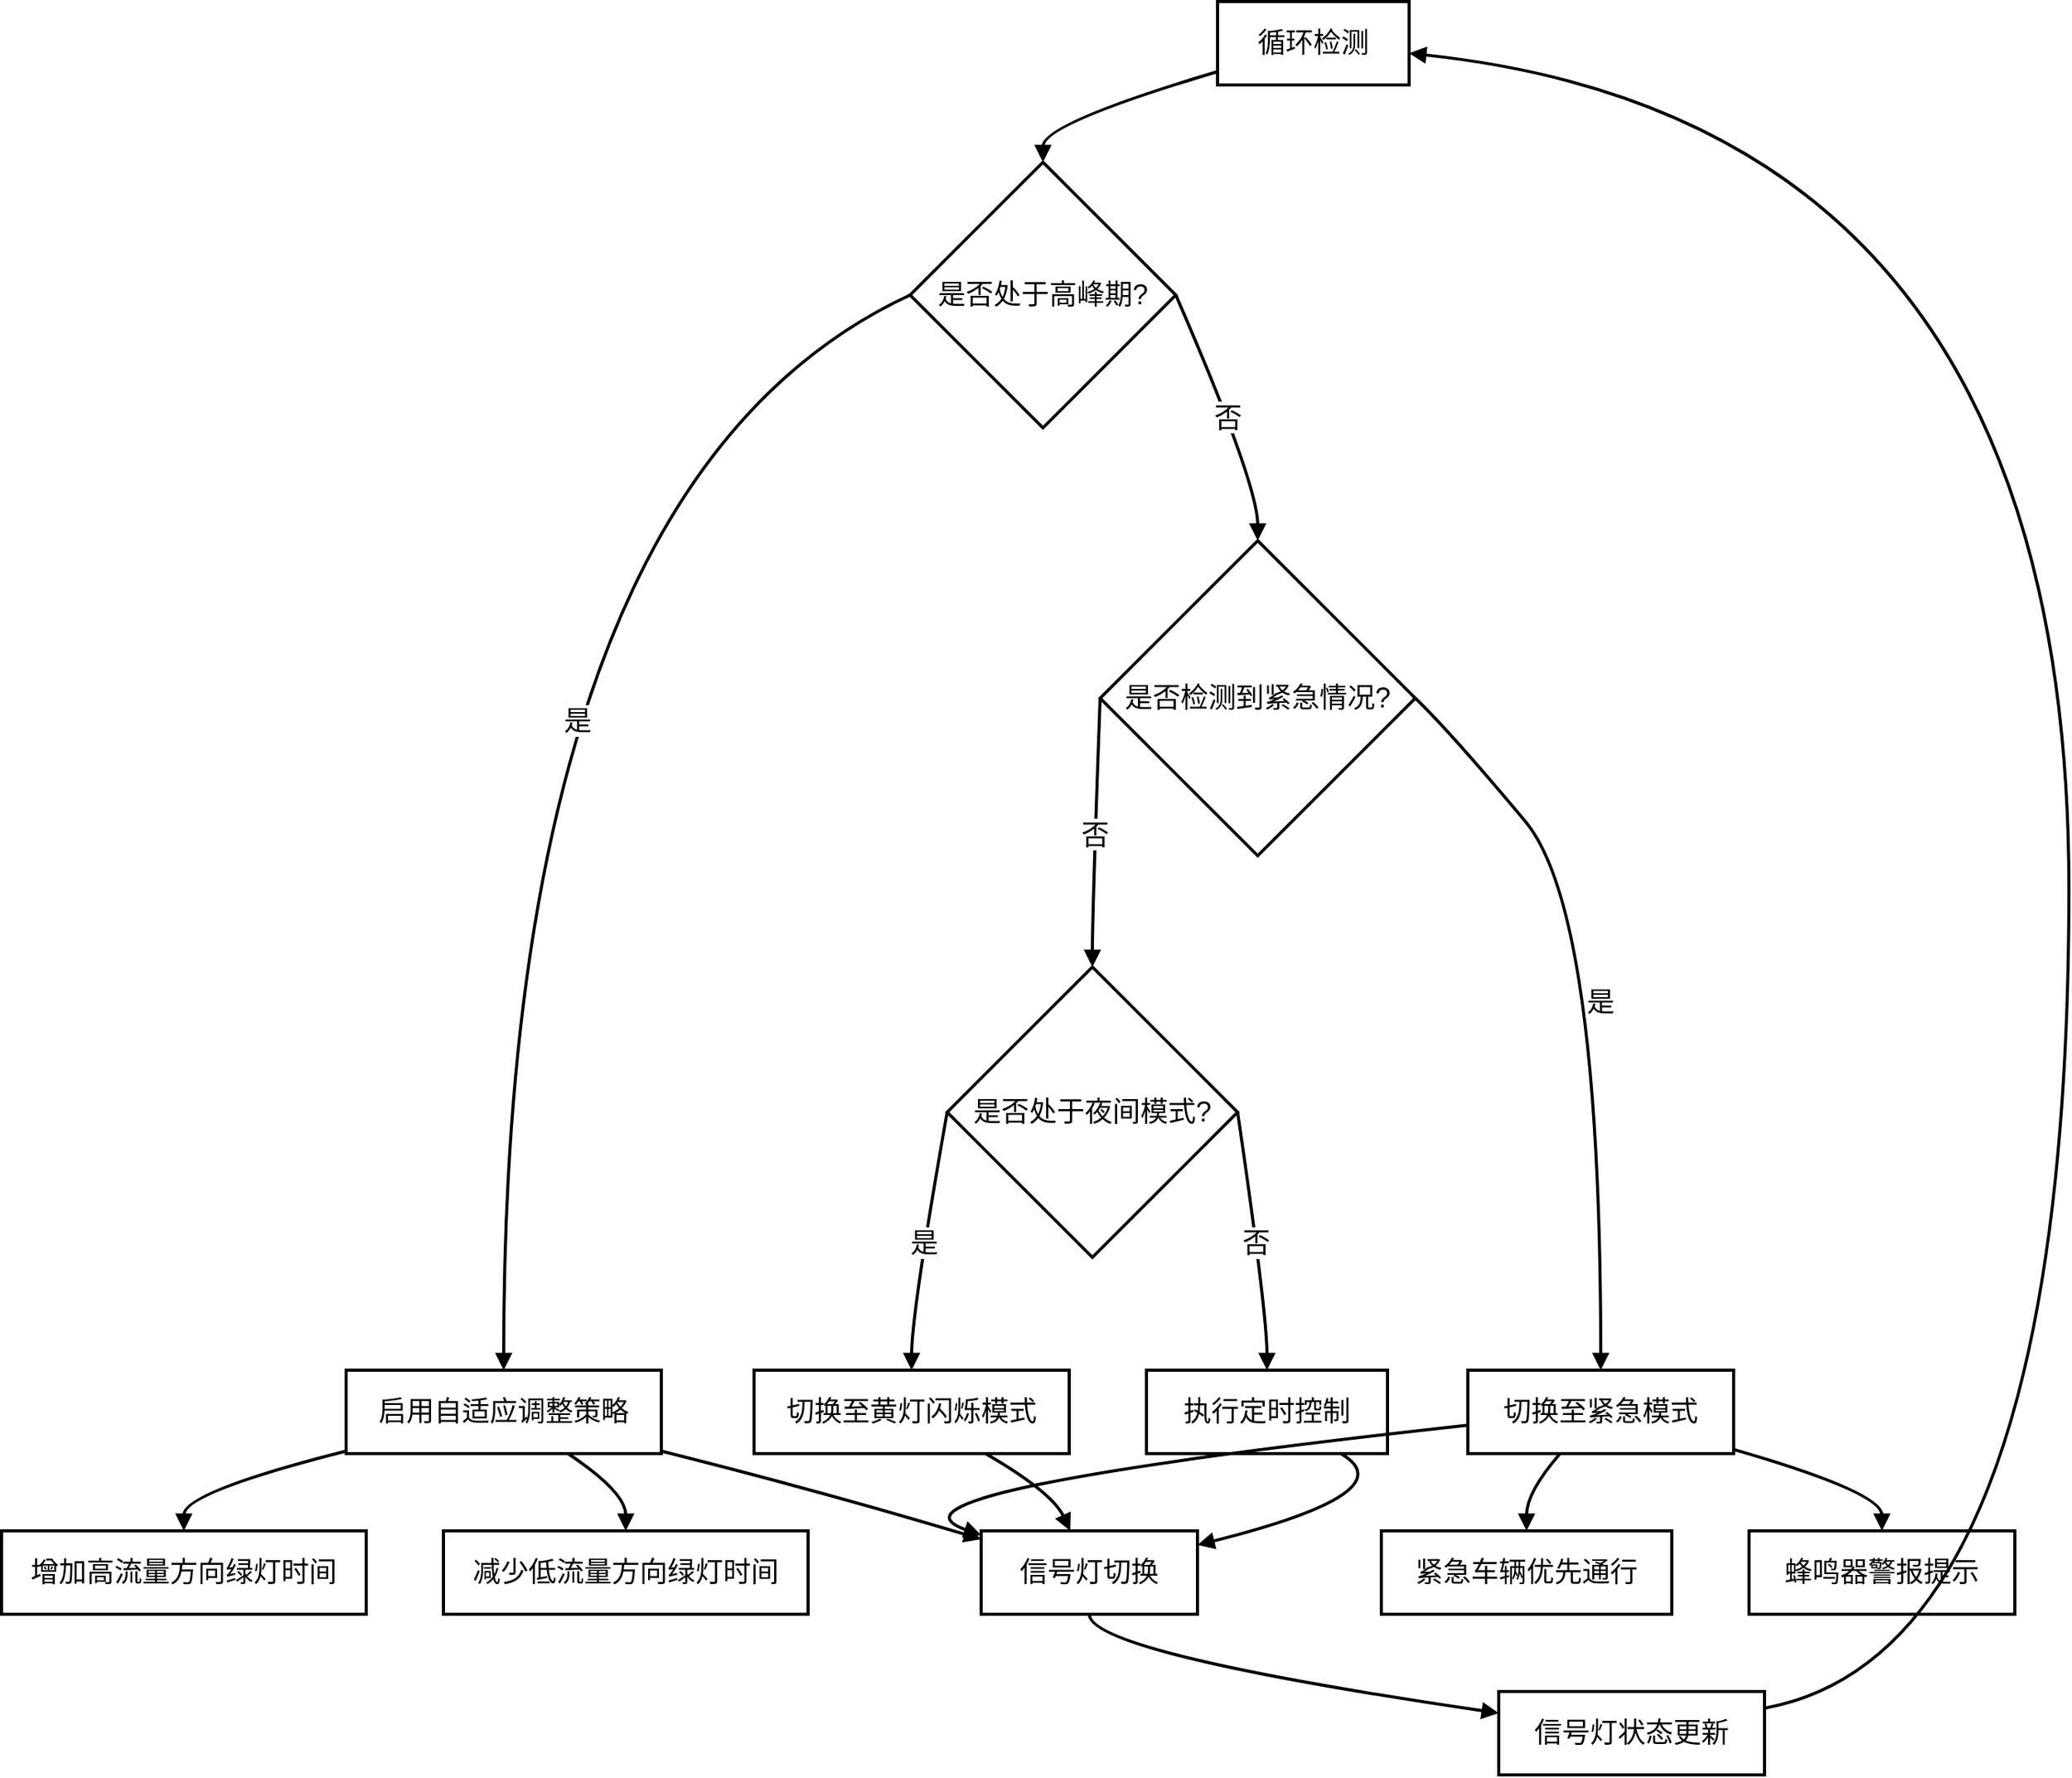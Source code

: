 <mxfile version="26.0.16" pages="2">
  <diagram name="第 1 页" id="onNldy-fITMc3NeipK9k">
    <mxGraphModel dx="2220" dy="1416" grid="0" gridSize="10" guides="1" tooltips="1" connect="1" arrows="1" fold="1" page="0" pageScale="1" pageWidth="827" pageHeight="1169" math="0" shadow="0">
      <root>
        <mxCell id="0" />
        <mxCell id="1" parent="0" />
        <mxCell id="MKtLfmdqUxlds6VVuzsk-1" value="循环检测" style="whiteSpace=wrap;strokeWidth=2;fontSize=18;fontStyle=0" vertex="1" parent="1">
          <mxGeometry x="807" y="346" width="124" height="54" as="geometry" />
        </mxCell>
        <mxCell id="MKtLfmdqUxlds6VVuzsk-2" value="是否处于高峰期?" style="rhombus;strokeWidth=2;whiteSpace=wrap;fontSize=18;fontStyle=0" vertex="1" parent="1">
          <mxGeometry x="608" y="450" width="172" height="172" as="geometry" />
        </mxCell>
        <mxCell id="MKtLfmdqUxlds6VVuzsk-3" value="启用自适应调整策略" style="whiteSpace=wrap;strokeWidth=2;fontSize=18;fontStyle=0" vertex="1" parent="1">
          <mxGeometry x="243" y="1232" width="204" height="54" as="geometry" />
        </mxCell>
        <mxCell id="MKtLfmdqUxlds6VVuzsk-4" value="增加高流量方向绿灯时间" style="whiteSpace=wrap;strokeWidth=2;fontSize=18;fontStyle=0" vertex="1" parent="1">
          <mxGeometry x="20" y="1336" width="236" height="54" as="geometry" />
        </mxCell>
        <mxCell id="MKtLfmdqUxlds6VVuzsk-5" value="减少低流量方向绿灯时间" style="whiteSpace=wrap;strokeWidth=2;fontSize=18;fontStyle=0" vertex="1" parent="1">
          <mxGeometry x="306" y="1336" width="236" height="54" as="geometry" />
        </mxCell>
        <mxCell id="MKtLfmdqUxlds6VVuzsk-6" value="信号灯切换" style="whiteSpace=wrap;strokeWidth=2;fontSize=18;fontStyle=0" vertex="1" parent="1">
          <mxGeometry x="654" y="1336" width="140" height="54" as="geometry" />
        </mxCell>
        <mxCell id="MKtLfmdqUxlds6VVuzsk-7" value="是否检测到紧急情况?" style="rhombus;strokeWidth=2;whiteSpace=wrap;fontSize=18;fontStyle=0" vertex="1" parent="1">
          <mxGeometry x="731" y="695" width="204" height="204" as="geometry" />
        </mxCell>
        <mxCell id="MKtLfmdqUxlds6VVuzsk-8" value="切换至紧急模式" style="whiteSpace=wrap;strokeWidth=2;fontSize=18;fontStyle=0" vertex="1" parent="1">
          <mxGeometry x="969" y="1232" width="172" height="54" as="geometry" />
        </mxCell>
        <mxCell id="MKtLfmdqUxlds6VVuzsk-9" value="紧急车辆优先通行" style="whiteSpace=wrap;strokeWidth=2;fontSize=18;fontStyle=0" vertex="1" parent="1">
          <mxGeometry x="913" y="1336" width="188" height="54" as="geometry" />
        </mxCell>
        <mxCell id="MKtLfmdqUxlds6VVuzsk-10" value="蜂鸣器警报提示" style="whiteSpace=wrap;strokeWidth=2;fontSize=18;fontStyle=0" vertex="1" parent="1">
          <mxGeometry x="1151" y="1336" width="172" height="54" as="geometry" />
        </mxCell>
        <mxCell id="MKtLfmdqUxlds6VVuzsk-11" value="是否处于夜间模式?" style="rhombus;strokeWidth=2;whiteSpace=wrap;fontSize=18;fontStyle=0" vertex="1" parent="1">
          <mxGeometry x="632" y="971" width="188" height="188" as="geometry" />
        </mxCell>
        <mxCell id="MKtLfmdqUxlds6VVuzsk-12" value="切换至黄灯闪烁模式" style="whiteSpace=wrap;strokeWidth=2;fontSize=18;fontStyle=0" vertex="1" parent="1">
          <mxGeometry x="507" y="1232" width="204" height="54" as="geometry" />
        </mxCell>
        <mxCell id="MKtLfmdqUxlds6VVuzsk-13" value="执行定时控制" style="whiteSpace=wrap;strokeWidth=2;fontSize=18;fontStyle=0" vertex="1" parent="1">
          <mxGeometry x="761" y="1232" width="156" height="54" as="geometry" />
        </mxCell>
        <mxCell id="MKtLfmdqUxlds6VVuzsk-14" value="信号灯状态更新" style="whiteSpace=wrap;strokeWidth=2;fontSize=18;fontStyle=0" vertex="1" parent="1">
          <mxGeometry x="989" y="1440" width="172" height="54" as="geometry" />
        </mxCell>
        <mxCell id="MKtLfmdqUxlds6VVuzsk-15" value="" style="curved=1;startArrow=none;endArrow=block;exitX=0;exitY=0.84;entryX=0.5;entryY=0;rounded=0;fontSize=18;fontStyle=0;strokeWidth=2;" edge="1" parent="1" source="MKtLfmdqUxlds6VVuzsk-1" target="MKtLfmdqUxlds6VVuzsk-2">
          <mxGeometry relative="1" as="geometry">
            <Array as="points">
              <mxPoint x="694" y="425" />
            </Array>
          </mxGeometry>
        </mxCell>
        <mxCell id="MKtLfmdqUxlds6VVuzsk-16" value="是" style="curved=1;startArrow=none;endArrow=block;exitX=0;exitY=0.5;entryX=0.5;entryY=-0.01;rounded=0;fontSize=18;exitDx=0;exitDy=0;fontStyle=0;strokeWidth=2;" edge="1" parent="1" source="MKtLfmdqUxlds6VVuzsk-2" target="MKtLfmdqUxlds6VVuzsk-3">
          <mxGeometry x="0.021" y="48" relative="1" as="geometry">
            <Array as="points">
              <mxPoint x="345" y="658" />
            </Array>
            <mxPoint y="1" as="offset" />
          </mxGeometry>
        </mxCell>
        <mxCell id="MKtLfmdqUxlds6VVuzsk-17" value="" style="curved=1;startArrow=none;endArrow=block;exitX=0;exitY=0.97;entryX=0.5;entryY=-0.01;rounded=0;fontSize=18;fontStyle=0;strokeWidth=2;" edge="1" parent="1" source="MKtLfmdqUxlds6VVuzsk-3" target="MKtLfmdqUxlds6VVuzsk-4">
          <mxGeometry relative="1" as="geometry">
            <Array as="points">
              <mxPoint x="138" y="1311" />
            </Array>
          </mxGeometry>
        </mxCell>
        <mxCell id="MKtLfmdqUxlds6VVuzsk-18" value="" style="curved=1;startArrow=none;endArrow=block;exitX=0.7;exitY=0.99;entryX=0.5;entryY=-0.01;rounded=0;fontSize=18;fontStyle=0;strokeWidth=2;" edge="1" parent="1" source="MKtLfmdqUxlds6VVuzsk-3" target="MKtLfmdqUxlds6VVuzsk-5">
          <mxGeometry relative="1" as="geometry">
            <Array as="points">
              <mxPoint x="424" y="1311" />
            </Array>
          </mxGeometry>
        </mxCell>
        <mxCell id="MKtLfmdqUxlds6VVuzsk-19" value="" style="curved=1;startArrow=none;endArrow=block;exitX=1;exitY=0.97;entryX=0;entryY=0.1;rounded=0;fontSize=18;fontStyle=0;strokeWidth=2;" edge="1" parent="1" source="MKtLfmdqUxlds6VVuzsk-3" target="MKtLfmdqUxlds6VVuzsk-6">
          <mxGeometry relative="1" as="geometry">
            <Array as="points">
              <mxPoint x="553" y="1311" />
            </Array>
          </mxGeometry>
        </mxCell>
        <mxCell id="MKtLfmdqUxlds6VVuzsk-20" value="否" style="curved=1;startArrow=none;endArrow=block;exitX=1;exitY=0.5;entryX=0.5;entryY=0;rounded=0;fontSize=18;exitDx=0;exitDy=0;fontStyle=0;strokeWidth=2;" edge="1" parent="1" source="MKtLfmdqUxlds6VVuzsk-2" target="MKtLfmdqUxlds6VVuzsk-7">
          <mxGeometry relative="1" as="geometry">
            <Array as="points">
              <mxPoint x="833" y="658" />
            </Array>
          </mxGeometry>
        </mxCell>
        <mxCell id="MKtLfmdqUxlds6VVuzsk-21" value="是" style="curved=1;startArrow=none;endArrow=block;exitX=1;exitY=0.5;entryX=0.5;entryY=-0.01;rounded=0;fontSize=18;exitDx=0;exitDy=0;fontStyle=0;strokeWidth=2;" edge="1" parent="1" source="MKtLfmdqUxlds6VVuzsk-7" target="MKtLfmdqUxlds6VVuzsk-8">
          <mxGeometry relative="1" as="geometry">
            <Array as="points">
              <mxPoint x="957" y="818" />
              <mxPoint x="1055" y="935" />
            </Array>
          </mxGeometry>
        </mxCell>
        <mxCell id="MKtLfmdqUxlds6VVuzsk-22" value="" style="curved=1;startArrow=none;endArrow=block;exitX=0.35;exitY=0.99;entryX=0.5;entryY=-0.01;rounded=0;fontSize=18;fontStyle=0;strokeWidth=2;" edge="1" parent="1" source="MKtLfmdqUxlds6VVuzsk-8" target="MKtLfmdqUxlds6VVuzsk-9">
          <mxGeometry relative="1" as="geometry">
            <Array as="points">
              <mxPoint x="1007" y="1311" />
            </Array>
          </mxGeometry>
        </mxCell>
        <mxCell id="MKtLfmdqUxlds6VVuzsk-23" value="" style="curved=1;startArrow=none;endArrow=block;exitX=1;exitY=0.95;entryX=0.5;entryY=-0.01;rounded=0;fontSize=18;fontStyle=0;strokeWidth=2;" edge="1" parent="1" source="MKtLfmdqUxlds6VVuzsk-8" target="MKtLfmdqUxlds6VVuzsk-10">
          <mxGeometry relative="1" as="geometry">
            <Array as="points">
              <mxPoint x="1237" y="1311" />
            </Array>
          </mxGeometry>
        </mxCell>
        <mxCell id="MKtLfmdqUxlds6VVuzsk-24" value="" style="curved=1;startArrow=none;endArrow=block;exitX=0;exitY=0.66;entryX=0;entryY=0.05;rounded=0;fontSize=18;fontStyle=0;strokeWidth=2;" edge="1" parent="1" source="MKtLfmdqUxlds6VVuzsk-8" target="MKtLfmdqUxlds6VVuzsk-6">
          <mxGeometry relative="1" as="geometry">
            <Array as="points">
              <mxPoint x="573" y="1311" />
            </Array>
          </mxGeometry>
        </mxCell>
        <mxCell id="MKtLfmdqUxlds6VVuzsk-25" value="否" style="curved=1;startArrow=none;endArrow=block;entryX=0.5;entryY=0;rounded=0;fontSize=18;exitX=0;exitY=0.5;exitDx=0;exitDy=0;fontStyle=0;strokeWidth=2;" edge="1" parent="1" source="MKtLfmdqUxlds6VVuzsk-7" target="MKtLfmdqUxlds6VVuzsk-11">
          <mxGeometry relative="1" as="geometry">
            <Array as="points">
              <mxPoint x="726" y="935" />
            </Array>
            <mxPoint x="726" y="800" as="sourcePoint" />
          </mxGeometry>
        </mxCell>
        <mxCell id="MKtLfmdqUxlds6VVuzsk-26" value="是" style="curved=1;startArrow=none;endArrow=block;entryX=0.5;entryY=-0.01;rounded=0;fontSize=18;exitX=0;exitY=0.5;exitDx=0;exitDy=0;fontStyle=0;strokeWidth=2;" edge="1" parent="1" source="MKtLfmdqUxlds6VVuzsk-11" target="MKtLfmdqUxlds6VVuzsk-12">
          <mxGeometry relative="1" as="geometry">
            <Array as="points">
              <mxPoint x="609" y="1195" />
            </Array>
            <mxPoint x="631" y="1079" as="sourcePoint" />
          </mxGeometry>
        </mxCell>
        <mxCell id="MKtLfmdqUxlds6VVuzsk-27" value="" style="curved=1;startArrow=none;endArrow=block;exitX=0.73;exitY=0.99;entryX=0.41;entryY=-0.01;rounded=0;fontSize=18;fontStyle=0;strokeWidth=2;" edge="1" parent="1" source="MKtLfmdqUxlds6VVuzsk-12" target="MKtLfmdqUxlds6VVuzsk-6">
          <mxGeometry relative="1" as="geometry">
            <Array as="points">
              <mxPoint x="700" y="1311" />
            </Array>
          </mxGeometry>
        </mxCell>
        <mxCell id="MKtLfmdqUxlds6VVuzsk-28" value="否" style="curved=1;startArrow=none;endArrow=block;exitX=1;exitY=0.5;entryX=0.5;entryY=-0.01;rounded=0;fontSize=18;exitDx=0;exitDy=0;fontStyle=0;strokeWidth=2;" edge="1" parent="1" source="MKtLfmdqUxlds6VVuzsk-11" target="MKtLfmdqUxlds6VVuzsk-13">
          <mxGeometry relative="1" as="geometry">
            <Array as="points">
              <mxPoint x="839" y="1195" />
            </Array>
          </mxGeometry>
        </mxCell>
        <mxCell id="MKtLfmdqUxlds6VVuzsk-29" value="" style="curved=1;startArrow=none;endArrow=block;exitX=0.8;exitY=0.99;entryX=1;entryY=0.17;rounded=0;fontSize=18;fontStyle=0;strokeWidth=2;" edge="1" parent="1" source="MKtLfmdqUxlds6VVuzsk-13" target="MKtLfmdqUxlds6VVuzsk-6">
          <mxGeometry relative="1" as="geometry">
            <Array as="points">
              <mxPoint x="930" y="1311" />
            </Array>
          </mxGeometry>
        </mxCell>
        <mxCell id="MKtLfmdqUxlds6VVuzsk-30" value="" style="curved=1;startArrow=none;endArrow=block;exitX=0.5;exitY=0.99;entryX=0;entryY=0.26;rounded=0;fontSize=18;fontStyle=0;strokeWidth=2;" edge="1" parent="1" source="MKtLfmdqUxlds6VVuzsk-6" target="MKtLfmdqUxlds6VVuzsk-14">
          <mxGeometry relative="1" as="geometry">
            <Array as="points">
              <mxPoint x="724" y="1415" />
            </Array>
          </mxGeometry>
        </mxCell>
        <mxCell id="MKtLfmdqUxlds6VVuzsk-31" value="" style="curved=1;startArrow=none;endArrow=block;exitX=1;exitY=0.2;entryX=1;entryY=0.62;rounded=0;fontSize=18;fontStyle=0;strokeWidth=2;" edge="1" parent="1" source="MKtLfmdqUxlds6VVuzsk-14" target="MKtLfmdqUxlds6VVuzsk-1">
          <mxGeometry relative="1" as="geometry">
            <Array as="points">
              <mxPoint x="1358" y="1415" />
              <mxPoint x="1358" y="425" />
            </Array>
          </mxGeometry>
        </mxCell>
      </root>
    </mxGraphModel>
  </diagram>
  <diagram name="具体操作流程图" id="50KB0Vci6WUOaXuzOIWk">
    <mxGraphModel dx="1744" dy="1119" grid="1" gridSize="10" guides="1" tooltips="1" connect="1" arrows="1" fold="1" page="1" pageScale="1" pageWidth="827" pageHeight="1169" math="0" shadow="0">
      <root>
        <mxCell id="0" />
        <mxCell id="1" parent="0" />
        <UserObject label="" tags="背景" id="2">
          <mxCell style="vsdxID=30;fillColor=none;gradientColor=none;strokeColor=none;points=[[0,0.94,0],[0,0.88,0],[0,0.81,0],[0,0.75,0],[0,0.69,0],[0,0.63,0],[0,0.56,0],[0,0.5,0],[0,0.44,0],[0,0.37,0],[0,0.31,0],[0,0.25,0],[0,0.19,0],[0,0.12,0],[0,0.06,0],[1,0.94,0],[1,0.88,0],[1,0.81,0],[1,0.75,0],[1,0.69,0],[1,0.63,0],[1,0.56,0],[1,0.5,0],[1,0.44,0],[1,0.37,0],[1,0.31,0],[1,0.25,0],[1,0.19,0],[1,0.12,0],[1,0.06,0]];labelBackgroundColor=none;rounded=0;html=1;whiteSpace=wrap;" parent="1" vertex="1">
            <mxGeometry x="41" y="41" width="1866" height="1559" as="geometry" />
          </mxCell>
        </UserObject>
        <mxCell id="3" style="vsdxID=31;fillColor=#3d64ac;gradientColor=none;fillOpacity=0;shape=stencil(nZBLDoAgDERP0z3SIyjew0SURgSD+Lu9kMZoXLhwN9O+tukAlrNpJg1SzDH4QW/URgNYgZTkjA4UkwJUgGXng+6DX1zLfmoymdXo17xh5zmRJ6Q42BWCfc2oJfdAr+Yv+AP9Cb7OJ3H/2JG1HNGz/84klThPVCc=);strokeColor=#233862;points=[[0.06,1,0],[0.13,1,0],[0.19,1,0],[0.25,1,0],[0.31,1,0],[0.37,1,0],[0.44,1,0],[0.5,1,0],[0.56,1,0],[0.63,1,0],[0.69,1,0],[0.75,1,0],[0.81,1,0],[0.88,1,0],[0.94,1,0],[0.06,0,0],[0.13,0,0],[0.19,0,0],[0.25,0,0],[0.31,0,0],[0.37,0,0],[0.44,0,0],[0.5,0,0],[0.56,0,0],[0.63,0,0],[0.69,0,0],[0.75,0,0],[0.81,0,0],[0.88,0,0],[0.94,0,0]];labelBackgroundColor=none;rounded=0;html=1;whiteSpace=wrap;" parent="2" vertex="1">
          <mxGeometry width="1866" height="1559" as="geometry" />
        </mxCell>
        <mxCell id="4" value="&lt;div style=&quot;font-size: 1px&quot;&gt;&lt;font style=&quot;font-size:22.58px;font-family:SimSun;color:#feffff;direction:ltr;letter-spacing:0px;line-height:120%;opacity:1&quot;&gt;操作流程图&lt;br/&gt;&lt;/font&gt;&lt;/div&gt;" style="verticalAlign=middle;align=left;overflow=width;vsdxID=32;fillColor=#3d64ac;gradientColor=none;shape=stencil(nZBLDoAgDERP0z3SIyjew0SURgSD+Lu9kMZoXLhwN9O+tukAlrNpJg1SzDH4QW/URgNYgZTkjA4UkwJUgGXng+6DX1zLfmoymdXo17xh5zmRJ6Q42BWCfc2oJfdAr+Yv+AP9Cb7OJ3H/2JG1HNGz/84klThPVCc=);strokeColor=#233862;points=[[0.06,1,0],[0.13,1,0],[0.19,1,0],[0.25,1,0],[0.31,1,0],[0.37,1,0],[0.44,1,0],[0.5,1,0],[0.56,1,0],[0.63,1,0],[0.69,1,0],[0.75,1,0],[0.81,1,0],[0.88,1,0],[0.94,1,0],[0.06,0,0],[0.13,0,0],[0.19,0,0],[0.25,0,0],[0.31,0,0],[0.37,0,0],[0.44,0,0],[0.5,0,0],[0.56,0,0],[0.63,0,0],[0.69,0,0],[0.75,0,0],[0.81,0,0],[0.88,0,0],[0.94,0,0]];labelBackgroundColor=none;rounded=0;html=1;whiteSpace=wrap;" parent="2" vertex="1">
          <mxGeometry width="1866" height="60" as="geometry" />
        </mxCell>
        <UserObject label="" tags="背景" id="5">
          <mxCell style="vsdxID=33;fillColor=#345593;gradientColor=none;fillOpacity=0;shape=stencil(nZBLDoAgDERP0z3SIyjew0SURgSD+Lu9kMZoXLhwN9N5bdMClrNpJg1SzDH4QW/URgNYgZTkjA4UkwJUgGXng+6DX1zLfmoymdXo1zxh5z6RO6Q42BWCfc2oJfdAr/AX/IH+BF/rk7hv7MjaZ/L+RirxJ1Gd);strokeColor=#233862;strokeWidth=2;points=[];labelBackgroundColor=none;rounded=0;html=1;whiteSpace=wrap;" parent="1" vertex="1">
            <mxGeometry x="61" y="101" width="1846" height="1499" as="geometry" />
          </mxCell>
        </UserObject>
        <UserObject label="" tags="背景" id="6">
          <mxCell style="vsdxID=27;fillColor=none;gradientColor=none;strokeColor=none;strokeWidth=2;points=[];labelBackgroundColor=none;rounded=0;html=1;whiteSpace=wrap;" parent="1" vertex="1">
            <mxGeometry x="61" y="101" width="209" height="1499" as="geometry" />
          </mxCell>
        </UserObject>
        <mxCell id="7" style="vsdxID=28;fillColor=#3d64ac;gradientColor=none;fillOpacity=0;shape=stencil(nZBLDoAgDERP0z3SIyjew0SURgSD+Lu9kMZoXLhwN9O+tukAlrNpJg1SzDH4QW/URgNYgZTkjA4UkwJUgGXng+6DX1zLfmoymdXo17xh5zmRJ6Q42BWCfc2oJfdAr+Yv+AP9Cb7OJ3H/2JG1HNGz/84klThPVCc=);strokeColor=#233862;strokeWidth=2;points=[];labelBackgroundColor=none;rounded=0;html=1;whiteSpace=wrap;" parent="6" vertex="1">
          <mxGeometry width="209" height="1499" as="geometry" />
        </mxCell>
        <mxCell id="8" value="&lt;div style=&quot;font-size: 1px&quot;&gt;&lt;font style=&quot;font-size:16.93px;font-family:SimSun;color:#feffff;direction:ltr;letter-spacing:0px;line-height:120%;opacity:1&quot;&gt;开工打印&lt;br/&gt;&lt;/font&gt;&lt;/div&gt;" style="verticalAlign=middle;align=center;overflow=width;vsdxID=29;fillColor=#3d64ac;gradientColor=none;shape=stencil(nZBLDoAgDERP0z3SIyjew0SURgSD+Lu9kMZoXLhwN9O+tukAlrNpJg1SzDH4QW/URgNYgZTkjA4UkwJUgGXng+6DX1zLfmoymdXo17xh5zmRJ6Q42BWCfc2oJfdAr+Yv+AP9Cb7OJ3H/2JG1HNGz/84klThPVCc=);strokeColor=#233862;strokeWidth=2;points=[];labelBackgroundColor=none;rounded=0;html=1;whiteSpace=wrap;" parent="6" vertex="1">
          <mxGeometry width="209" height="40" as="geometry" />
        </mxCell>
        <UserObject label="" tags="背景" id="9">
          <mxCell style="vsdxID=38;fillColor=none;gradientColor=none;strokeColor=none;strokeWidth=2;points=[];labelBackgroundColor=none;rounded=0;html=1;whiteSpace=wrap;" parent="1" vertex="1">
            <mxGeometry x="270" y="101" width="388" height="1499" as="geometry" />
          </mxCell>
        </UserObject>
        <mxCell id="10" style="vsdxID=39;fillColor=#3d64ac;gradientColor=none;fillOpacity=0;shape=stencil(nZBLDoAgDERP0z3SIyjew0SURgSD+Lu9kMZoXLhwN9O+tukAlrNpJg1SzDH4QW/URgNYgZTkjA4UkwJUgGXng+6DX1zLfmoymdXo17xh5zmRJ6Q42BWCfc2oJfdAr+Yv+AP9Cb7OJ3H/2JG1HNGz/84klThPVCc=);strokeColor=#233862;strokeWidth=2;points=[];labelBackgroundColor=none;rounded=0;html=1;whiteSpace=wrap;" parent="9" vertex="1">
          <mxGeometry width="388" height="1499" as="geometry" />
        </mxCell>
        <mxCell id="11" value="&lt;div style=&quot;font-size: 1px&quot;&gt;&lt;font style=&quot;font-size:16.93px;font-family:SimSun;color:#feffff;direction:ltr;letter-spacing:0px;line-height:120%;opacity:1&quot;&gt;窑炉&lt;br/&gt;&lt;/font&gt;&lt;/div&gt;" style="verticalAlign=middle;align=center;overflow=width;vsdxID=40;fillColor=#3d64ac;gradientColor=none;shape=stencil(nZBLDoAgDERP0z3SIyjew0SURgSD+Lu9kMZoXLhwN9O+tukAlrNpJg1SzDH4QW/URgNYgZTkjA4UkwJUgGXng+6DX1zLfmoymdXo17xh5zmRJ6Q42BWCfc2oJfdAr+Yv+AP9Cb7OJ3H/2JG1HNGz/84klThPVCc=);strokeColor=#233862;strokeWidth=2;points=[];labelBackgroundColor=none;rounded=0;html=1;whiteSpace=wrap;" parent="9" vertex="1">
          <mxGeometry width="388" height="40" as="geometry" />
        </mxCell>
        <UserObject label="" tags="背景" id="12">
          <mxCell style="vsdxID=41;fillColor=none;gradientColor=none;strokeColor=none;strokeWidth=2;points=[];labelBackgroundColor=none;rounded=0;html=1;whiteSpace=wrap;" parent="1" vertex="1">
            <mxGeometry x="659" y="101" width="382" height="1499" as="geometry" />
          </mxCell>
        </UserObject>
        <mxCell id="13" style="vsdxID=42;fillColor=#3d64ac;gradientColor=none;fillOpacity=0;shape=stencil(nZBLDoAgDERP0z3SIyjew0SURgSD+Lu9kMZoXLhwN9O+tukAlrNpJg1SzDH4QW/URgNYgZTkjA4UkwJUgGXng+6DX1zLfmoymdXo17xh5zmRJ6Q42BWCfc2oJfdAr+Yv+AP9Cb7OJ3H/2JG1HNGz/84klThPVCc=);strokeColor=#233862;strokeWidth=2;points=[];labelBackgroundColor=none;rounded=0;html=1;whiteSpace=wrap;" parent="12" vertex="1">
          <mxGeometry width="382" height="1499" as="geometry" />
        </mxCell>
        <mxCell id="14" value="&lt;div style=&quot;font-size: 1px&quot;&gt;&lt;font style=&quot;font-size:16.93px;font-family:SimSun;color:#feffff;direction:ltr;letter-spacing:0px;line-height:120%;opacity:1&quot;&gt;抛光&lt;br/&gt;&lt;/font&gt;&lt;/div&gt;" style="verticalAlign=middle;align=center;overflow=width;vsdxID=43;fillColor=#3d64ac;gradientColor=none;shape=stencil(nZBLDoAgDERP0z3SIyjew0SURgSD+Lu9kMZoXLhwN9O+tukAlrNpJg1SzDH4QW/URgNYgZTkjA4UkwJUgGXng+6DX1zLfmoymdXo17xh5zmRJ6Q42BWCfc2oJfdAr+Yv+AP9Cb7OJ3H/2JG1HNGz/84klThPVCc=);strokeColor=#233862;strokeWidth=2;points=[];labelBackgroundColor=none;rounded=0;html=1;whiteSpace=wrap;" parent="12" vertex="1">
          <mxGeometry width="382" height="40" as="geometry" />
        </mxCell>
        <UserObject label="" tags="背景" id="15">
          <mxCell style="vsdxID=44;fillColor=none;gradientColor=none;strokeColor=none;strokeWidth=2;points=[];labelBackgroundColor=none;rounded=0;html=1;whiteSpace=wrap;" parent="1" vertex="1">
            <mxGeometry x="1041" y="101" width="420" height="1499" as="geometry" />
          </mxCell>
        </UserObject>
        <mxCell id="16" style="vsdxID=45;fillColor=#3d64ac;gradientColor=none;fillOpacity=0;shape=stencil(nZBLDoAgDERP0z3SIyjew0SURgSD+Lu9kMZoXLhwN9O+tukAlrNpJg1SzDH4QW/URgNYgZTkjA4UkwJUgGXng+6DX1zLfmoymdXo17xh5zmRJ6Q42BWCfc2oJfdAr+Yv+AP9Cb7OJ3H/2JG1HNGz/84klThPVCc=);strokeColor=#233862;strokeWidth=2;points=[];labelBackgroundColor=none;rounded=0;html=1;whiteSpace=wrap;" parent="15" vertex="1">
          <mxGeometry width="420" height="1499" as="geometry" />
        </mxCell>
        <mxCell id="17" value="&lt;div style=&quot;font-size: 1px&quot;&gt;&lt;font style=&quot;font-size:16.93px;font-family:SimSun;color:#feffff;direction:ltr;letter-spacing:0px;line-height:120%;opacity:1&quot;&gt;质检&lt;br/&gt;&lt;/font&gt;&lt;/div&gt;" style="verticalAlign=middle;align=center;overflow=width;vsdxID=46;fillColor=#3d64ac;gradientColor=none;shape=stencil(nZBLDoAgDERP0z3SIyjew0SURgSD+Lu9kMZoXLhwN9O+tukAlrNpJg1SzDH4QW/URgNYgZTkjA4UkwJUgGXng+6DX1zLfmoymdXo17xh5zmRJ6Q42BWCfc2oJfdAr+Yv+AP9Cb7OJ3H/2JG1HNGz/84klThPVCc=);strokeColor=#233862;strokeWidth=2;points=[];labelBackgroundColor=none;rounded=0;html=1;whiteSpace=wrap;" parent="15" vertex="1">
          <mxGeometry width="420" height="40" as="geometry" />
        </mxCell>
        <UserObject label="" tags="背景" id="18">
          <mxCell style="vsdxID=47;fillColor=none;gradientColor=none;strokeColor=none;strokeWidth=2;points=[];labelBackgroundColor=none;rounded=0;html=1;whiteSpace=wrap;" parent="1" vertex="1">
            <mxGeometry x="1461" y="101" width="446" height="1499" as="geometry" />
          </mxCell>
        </UserObject>
        <mxCell id="19" style="vsdxID=48;fillColor=#3d64ac;gradientColor=none;fillOpacity=0;shape=stencil(nZBLDoAgDERP0z3SIyjew0SURgSD+Lu9kMZoXLhwN9O+tukAlrNpJg1SzDH4QW/URgNYgZTkjA4UkwJUgGXng+6DX1zLfmoymdXo17xh5zmRJ6Q42BWCfc2oJfdAr+Yv+AP9Cb7OJ3H/2JG1HNGz/84klThPVCc=);strokeColor=#233862;strokeWidth=2;points=[];labelBackgroundColor=none;rounded=0;html=1;whiteSpace=wrap;" parent="18" vertex="1">
          <mxGeometry width="446" height="1499" as="geometry" />
        </mxCell>
        <mxCell id="20" value="&lt;div style=&quot;font-size: 1px&quot;&gt;&lt;font style=&quot;font-size:16.93px;font-family:SimSun;color:#feffff;direction:ltr;letter-spacing:0px;line-height:120%;opacity:1&quot;&gt;刷坯工确认&lt;br/&gt;&lt;/font&gt;&lt;/div&gt;" style="verticalAlign=middle;align=center;overflow=width;vsdxID=49;fillColor=#3d64ac;gradientColor=none;shape=stencil(nZBLDoAgDERP0z3SIyjew0SURgSD+Lu9kMZoXLhwN9O+tukAlrNpJg1SzDH4QW/URgNYgZTkjA4UkwJUgGXng+6DX1zLfmoymdXo17xh5zmRJ6Q42BWCfc2oJfdAr+Yv+AP9Cb7OJ3H/2JG1HNGz/84klThPVCc=);strokeColor=#233862;strokeWidth=2;points=[];labelBackgroundColor=none;rounded=0;html=1;whiteSpace=wrap;" parent="18" vertex="1">
          <mxGeometry width="446" height="40" as="geometry" />
        </mxCell>
        <UserObject label="" tags="背景" id="21">
          <mxCell style="vsdxID=34;fillColor=#345593;gradientColor=none;shape=stencil(nZBLDoAgDERP0z3SIyDew0QUooJB/N1eSGM0LFywm2lf23QAxarbRQFna/BuVIfpggasgXNjtfImRAUoAUXvvBq822xHfmkTmdTs9rThpDmWJji7yFWMfEPoZOwHfZpF8A9aCGbno3h/jCYPIJYoPJQ3);strokeColor=#233862;strokeWidth=2;points=[];labelBackgroundColor=none;rounded=0;html=1;whiteSpace=wrap;" parent="1" vertex="1">
            <mxGeometry x="41" y="141" width="1866" height="1459" as="geometry" />
          </mxCell>
        </UserObject>
        <UserObject label="" tags="背景" id="22">
          <mxCell style="vsdxID=35;fillColor=none;gradientColor=none;strokeColor=none;points=[];labelBackgroundColor=none;rounded=0;html=1;whiteSpace=wrap;" parent="1" vertex="1">
            <mxGeometry x="41" y="141" width="1866" height="1459" as="geometry" />
          </mxCell>
        </UserObject>
        <mxCell id="23" value="&lt;div style=&quot;font-size: 1px&quot;&gt;&lt;/div&gt;" style="verticalAlign=middle;align=center;overflow=width;vsdxID=36;rotation=90;fillColor=none;gradientColor=none;fillOpacity=0;strokeColor=none;strokeWidth=2;spacingTop=-1;spacingBottom=-1;spacingLeft=-1;spacingRight=-1;points=[];labelBackgroundColor=none;rounded=0;html=1;whiteSpace=wrap;" parent="22" vertex="1">
          <mxGeometry x="203" y="-204" width="1459" height="1866" as="geometry" />
        </mxCell>
        <mxCell id="24" value="&lt;div style=&quot;font-size: 1px&quot;&gt;&lt;p style=&quot;text-align:left;margin-left:0;margin-right:0;margin-top:0px;margin-bottom:0px;text-indent:0;vertical-align:middle;direction:ltr;&quot;&gt;&lt;font style=&quot;font-size:16.93px;font-family:SimSun;color:#feffff;direction:ltr;letter-spacing:0px;line-height:120%;opacity:1&quot;&gt;阶段&lt;br/&gt;&lt;/font&gt;&lt;/p&gt;&lt;/div&gt;" style="verticalAlign=middle;align=left;overflow=width;vsdxID=37;rotation=270;fillColor=#3d64ac;gradientColor=none;shape=stencil(nZBLDoAgDERP0z3SIyjew0SURgSD+Lu9kMZoXLhwN9O+tukAlrNpJg1SzDH4QW/URgNYgZTkjA4UkwJUgGXng+6DX1zLfmoymdXo17xh5zmRJ6Q42BWCfc2oJfdAr+Yv+AP9Cb7OJ3H/2JG1HNGz/84klThPVCc=);strokeColor=#233862;strokeWidth=2;spacingTop=-1;spacingBottom=-1;spacingLeft=-1;spacingRight=-1;points=[];labelBackgroundColor=none;rounded=0;html=1;whiteSpace=wrap;" parent="22" vertex="1">
          <mxGeometry x="-700" y="739" width="1499" height="20" as="geometry" />
        </mxCell>
        <UserObject label="&lt;div style=&quot;font-size: 1px&quot;&gt;&lt;font style=&quot;font-size:16.93px;font-family:SimSun;color:#feffff;direction:ltr;letter-spacing:0px;line-height:120%;opacity:1&quot;&gt;提交&lt;br/&gt;&lt;/font&gt;&lt;/div&gt;" Function="窑炉" tags="流程图" id="25">
          <mxCell style="verticalAlign=middle;align=center;overflow=width;vsdxID=89;fillColor=#4672c4;gradientColor=none;shape=stencil(nZBLDoAgDERP0z3SIyjew0SURgSD+Lu9kMZoXLhwN9O+tukAlrNpJg1SzDH4QW/URgNYgZTkjA4UkwJUgGXng+6DX1zLfmoymdXo17xh5zmRJ6Q42BWCfc2oJfdAr+Yv+AP9Cb7OJ3H/2JG1HNGz/84klThPVCc=);strokeColor=#c8c8c8;spacingTop=-1;spacingBottom=-1;spacingLeft=-1;spacingRight=-1;points=[[0,0.5,0],[1,0.5,0],[0.5,1,0],[0.5,0,0]];labelBackgroundColor=none;rounded=0;html=1;whiteSpace=wrap;" parent="1" vertex="1">
            <mxGeometry x="421" y="554" width="100" height="60" as="geometry" />
          </mxCell>
        </UserObject>
        <UserObject label="&lt;div style=&quot;font-size: 1px&quot;&gt;&lt;font style=&quot;font-size:16.93px;font-family:SimSun;color:#3d64ac;direction:ltr;letter-spacing:0px;line-height:120%;opacity:1&quot;&gt;打印流转标签&lt;br/&gt;&lt;/font&gt;&lt;/div&gt;" Function="开工打印" tags="流程图" id="26">
          <mxCell style="verticalAlign=middle;align=center;overflow=width;vsdxID=52;fillColor=#feffff;gradientColor=#5488eb;shape=stencil(nZJJDsMgDEVP4z2xN9mn6T0ihRSrFCJCp9sHZHVComqz+8bPNt8A1C1mmDWgWmLwR33lMRqgHSCyMzpwTAqoB+omH/Qh+LMbJZ6HTGZ18pfc4SZ1KlegukvUKIn3glp2b+gjuQn+gm4Ei/FJvDxObK2s6JmvLaDBP0xh/aqfXdv2964FW3dVOEqifOV0JD+E+hU=);strokeColor=#3d64ac;spacingTop=-1;spacingBottom=-1;spacingLeft=-1;spacingRight=-1;points=[[0,0.5,0],[1,0.5,0],[0.5,1,0],[0.5,0,0]];labelBackgroundColor=none;rounded=0;html=1;whiteSpace=wrap;" parent="1" vertex="1">
            <mxGeometry x="126" y="295" width="100" height="60" as="geometry" />
          </mxCell>
        </UserObject>
        <UserObject label="&lt;div style=&quot;font-size: 1px&quot;&gt;&lt;font style=&quot;font-size:16.93px;font-family:SimSun;color:#feffff;direction:ltr;letter-spacing:0px;line-height:120%;opacity:1&quot;&gt;扫描填写窑炉段 信息&lt;br/&gt;&lt;/font&gt;&lt;/div&gt;" Function="窑炉" tags="流程图" id="27">
          <mxCell style="verticalAlign=middle;align=center;overflow=width;vsdxID=53;fillColor=#4672c4;gradientColor=none;shape=stencil(nZBLDoAgDERP0z3SIyjew0SURgSD+Lu9kMZoXLhwN9O+tukAlrNpJg1SzDH4QW/URgNYgZTkjA4UkwJUgGXng+6DX1zLfmoymdXo17xh5zmRJ6Q42BWCfc2oJfdAr+Yv+AP9Cb7OJ3H/2JG1HNGz/84klThPVCc=);strokeColor=#c8c8c8;spacingTop=-1;spacingBottom=-1;spacingLeft=-1;spacingRight=-1;points=[[0,0.5,0],[1,0.5,0],[0.5,1,0],[0.5,0,0]];labelBackgroundColor=none;rounded=0;html=1;whiteSpace=wrap;" parent="1" vertex="1">
            <mxGeometry x="421" y="434" width="100" height="60" as="geometry" />
          </mxCell>
        </UserObject>
        <UserObject label="&lt;div style=&quot;font-size: 1px&quot;&gt;&lt;font style=&quot;font-size:16.93px;font-family:SimSun;color:#3d64ac;direction:ltr;letter-spacing:0px;line-height:120%;opacity:1&quot;&gt;待抛光&lt;/font&gt;&lt;font style=&quot;font-size:16.93px;font-family:Themed;color:#3d64ac;direction:ltr;letter-spacing:0px;line-height:120%;opacity:1&quot;&gt;填写&lt;/font&gt;&lt;font style=&quot;font-size:16.93px;font-family:Themed;color:#3d64ac;direction:ltr;letter-spacing:0px;line-height:120%;opacity:1&quot;&gt;&lt;br/&gt;&lt;/font&gt;&lt;/div&gt;" Function="抛光" tags="流程图" id="28">
          <mxCell style="verticalAlign=middle;align=center;overflow=width;vsdxID=199;fillColor=#feffff;gradientColor=#5488eb;shape=stencil(tZLBDoMgDIafhiMGQed2du49yEQlY2AKm+7tB8Nk6uLFZLf279f2JxSx0na8F4gS68DcxCBr1yF2RpRK3QmQzkeIVYiVjQHRgnnoOuY9D2SI7uYZJoyxj4QOSl4xOxZJ/hEukVVSb7JkG0zJbnTtgMPVF2GiszzJaORhaijy5HCK0gTlGxPJiPkoLQbjuJNGLx6lOLQC+224UbxdlOwgRP8j7/f3Z3vp3J4Pvj/fSKXi4czr60vxUrwyVr0B);strokeColor=#3d64ac;spacingTop=-1;spacingBottom=-1;spacingLeft=-1;spacingRight=-1;points=[[0,0.5,0],[1,0.5,0],[0.5,0,0],[0.5,0.88,0]];labelBackgroundColor=none;rounded=0;html=1;whiteSpace=wrap;" parent="1" vertex="1">
            <mxGeometry x="800" y="434" width="100" height="60" as="geometry" />
          </mxCell>
        </UserObject>
        <UserObject label="&lt;div style=&quot;font-size: 1px&quot;&gt;&lt;font style=&quot;font-size:16.93px;font-family:SimSun;color:#3d64ac;direction:ltr;letter-spacing:0px;line-height:120%;opacity:1&quot;&gt;历史记录&lt;br/&gt;&lt;/font&gt;&lt;/div&gt;" Function="窑炉" tags="流程图" id="29">
          <mxCell style="verticalAlign=middle;align=center;overflow=width;vsdxID=58;fillColor=#feffff;gradientColor=#5488eb;shape=stencil(nZJJDsMgDEVP4z2xN9mn6T0ihRSrFCJCp9sHZHVComqz+8bPNt8A1C1mmDWgWmLwR33lMRqgHSCyMzpwTAqoB+omH/Qh+LMbJZ6HTGZ18pfc4SZ1KlegukvUKIn3glp2b+gjuQn+gm4Ei/FJvDxObK2s6JmvLaDBP0xh/aqfXdv2964FW3dVOEqifOV0JD+E+hU=);strokeColor=#3d64ac;spacingTop=-1;spacingBottom=-1;spacingLeft=-1;spacingRight=-1;points=[[0,0.5,0],[1,0.5,0],[0.5,1,0],[0.5,0,0]];labelBackgroundColor=none;rounded=0;html=1;whiteSpace=wrap;" parent="1" vertex="1">
            <mxGeometry x="511" y="674" width="100" height="60" as="geometry" />
          </mxCell>
        </UserObject>
        <UserObject label="&lt;div style=&quot;font-size: 1px&quot;&gt;&lt;font style=&quot;font-size:16.93px;font-family:SimSun;color:#feffff;direction:ltr;letter-spacing:0px;line-height:120%;opacity:1&quot;&gt;扫描填写抛光段信息&lt;/font&gt;&lt;font style=&quot;font-size:11.29px;font-family:Themed;color:#feffff;direction:ltr;letter-spacing:0px;line-height:120%;opacity:1&quot;&gt;&lt;br/&gt;&lt;/font&gt;&lt;/div&gt;" Function="抛光" tags="流程图" id="30">
          <mxCell style="verticalAlign=middle;align=center;overflow=width;vsdxID=67;fillColor=#4672c4;gradientColor=none;shape=stencil(nZBLDoAgDERP0z3SIyjew0SURgSD+Lu9kMZoXLhwN9O+tukAlrNpJg1SzDH4QW/URgNYgZTkjA4UkwJUgGXng+6DX1zLfmoymdXo17xh5zmRJ6Q42BWCfc2oJfdAr+Yv+AP9Cb7OJ3H/2JG1HNGz/84klThPVCc=);strokeColor=#c8c8c8;spacingTop=-1;spacingBottom=-1;spacingLeft=-1;spacingRight=-1;points=[[0,0.5,0],[1,0.5,0],[0.5,1,0],[0.5,0,0]];labelBackgroundColor=none;rounded=0;html=1;whiteSpace=wrap;" parent="1" vertex="1">
            <mxGeometry x="800" y="554" width="100" height="60" as="geometry" />
          </mxCell>
        </UserObject>
        <UserObject label="&lt;div style=&quot;font-size: 1px&quot;&gt;&lt;font style=&quot;font-size:16.93px;font-family:SimSun;color:#3d64ac;direction:ltr;letter-spacing:0px;line-height:120%;opacity:1&quot;&gt;扫码填写&lt;br/&gt;&lt;/font&gt;&lt;/div&gt;" Function="窑炉" tags="流程图" id="31">
          <mxCell style="verticalAlign=middle;align=center;overflow=width;vsdxID=73;fillColor=#feffff;gradientColor=#5488eb;shape=stencil(nZJJDsMgDEVP4z2xN9mn6T0ihRSrFCJCp9sHZHVComqz+8bPNt8A1C1mmDWgWmLwR33lMRqgHSCyMzpwTAqoB+omH/Qh+LMbJZ6HTGZ18pfc4SZ1KlegukvUKIn3glp2b+gjuQn+gm4Ei/FJvDxObK2s6JmvLaDBP0xh/aqfXdv2964FW3dVOEqifOV0JD+E+hU=);strokeColor=#3d64ac;spacingTop=-1;spacingBottom=-1;spacingLeft=-1;spacingRight=-1;points=[[0,0.5,0],[1,0.5,0],[0.5,1,0],[0.5,0,0]];labelBackgroundColor=none;rounded=0;html=1;whiteSpace=wrap;" parent="1" vertex="1">
            <mxGeometry x="315" y="674" width="100" height="60" as="geometry" />
          </mxCell>
        </UserObject>
        <UserObject label="&lt;div style=&quot;font-size: 1px&quot;&gt;&lt;font style=&quot;font-size:16.93px;font-family:SimSun;color:#3d64ac;direction:ltr;letter-spacing:0px;line-height:120%;opacity:1&quot;&gt;待窑炉填写&lt;br/&gt;&lt;/font&gt;&lt;/div&gt;" Function="窑炉" tags="流程图" id="32">
          <mxCell style="verticalAlign=middle;align=center;overflow=width;vsdxID=202;fillColor=#feffff;gradientColor=#5488eb;shape=stencil(tZLBDoMgDIafhiMGQed2du49yEQlY2AKm+7tB8Nk6uLFZLf279f2JxSx0na8F4gS68DcxCBr1yF2RpRK3QmQzkeIVYiVjQHRgnnoOuY9D2SI7uYZJoyxj4QOSl4xOxZJ/hEukVVSb7JkG0zJbnTtgMPVF2GiszzJaORhaijy5HCK0gTlGxPJiPkoLQbjuJNGLx6lOLQC+224UbxdlOwgRP8j7/f3Z3vp3J4Pvj/fSKXi4czr60vxUrwyVr0B);strokeColor=#3d64ac;spacingTop=-1;spacingBottom=-1;spacingLeft=-1;spacingRight=-1;points=[[0,0.5,0],[1,0.5,0],[0.5,0,0],[0.5,0.88,0]];labelBackgroundColor=none;rounded=0;html=1;whiteSpace=wrap;" parent="1" vertex="1">
            <mxGeometry x="421" y="295" width="100" height="60" as="geometry" />
          </mxCell>
        </UserObject>
        <UserObject label="&lt;div style=&quot;font-size: 1px&quot;&gt;&lt;font style=&quot;font-size:16.93px;font-family:SimSun;color:#feffff;direction:ltr;letter-spacing:0px;line-height:120%;opacity:1&quot;&gt;新建产品信息流转卡&lt;/font&gt;&lt;font style=&quot;font-size:11.29px;font-family:Themed;color:#feffff;direction:ltr;letter-spacing:0px;line-height:120%;opacity:1&quot;&gt;&lt;br/&gt;&lt;/font&gt;&lt;/div&gt;" Function="开工打印" tags="流程图" id="33">
          <mxCell style="verticalAlign=middle;align=center;overflow=width;vsdxID=85;fillColor=#345593;gradientColor=none;shape=stencil(tVJbDsIgEDwNnyQIPg5Q6z02lrZEhGZBW28vuDXWJu2HiX+zO7MLw8BUEVroNJMiRPQX3ZsqtkwdmZTGtRpNTIipkqmi9qgb9DdXUd1BVmZ09fe8YaA5uc0jUjyo3Ajxqk+ktcZNtIf9mhbwnDic7cVRvCPtwqo3yWEwgaOPEI13X5wFbDRPh/DaQjPegKjQa91N2isWZnZ/N7Dwbn+xkMAnvtpYS+lP+XncqUVfRZVP);strokeColor=#31528f;spacingTop=-1;spacingBottom=-1;spacingLeft=-1;spacingRight=-1;points=[[0.5,1,0],[0.5,0,0],[0,0.5,0],[1,0.5,0]];labelBackgroundColor=none;rounded=0;html=1;whiteSpace=wrap;" parent="1" vertex="1">
            <mxGeometry x="126" y="171" width="100" height="48" as="geometry" />
          </mxCell>
        </UserObject>
        <UserObject label="" Function="窑炉" tags="流程图" id="34">
          <mxCell style="vsdxID=96;fillColor=#345593;gradientColor=none;shape=stencil(UzV2Ls5ILEhVNTIoLinKz04tz0wpyVA1dlE1MsrMy0gtyiwBslSNXVWNndPyi1LTi/JL81Ig/IJEkEoQKze/DGRCBUSfAUiHkUElhGcK4bpBVOZk5iGpNEVVikeloQHZpsK0YlWLz1QgA+HFtMycHEgIIcujBwlQCBKcxq4A);strokeColor=#31528f;spacingTop=-1;spacingBottom=-1;spacingLeft=-1;spacingRight=-1;points=[[0,0.5,0],[1,0.5,0],[0.5,0,0],[0.5,1,0]];labelBackgroundColor=none;rounded=0;html=1;whiteSpace=wrap;" parent="1" vertex="1">
            <mxGeometry x="511" y="786" width="100" height="68" as="geometry" />
          </mxCell>
        </UserObject>
        <mxCell id="35" value="&lt;div style=&quot;font-size: 1px&quot;&gt;&lt;font style=&quot;font-size:16.93px;font-family:SimSun;color:#feffff;direction:ltr;letter-spacing:0px;line-height:120%;opacity:1&quot;&gt;待抛光填写&lt;br/&gt;&lt;/font&gt;&lt;/div&gt;" style="text;vsdxID=96;fillColor=none;gradientColor=none;strokeColor=none;spacingTop=-1;spacingBottom=-1;spacingLeft=-1;spacingRight=-1;points=[[0,0.5,0],[1,0.5,0],[0.5,0,0],[0.5,1,0]];labelBackgroundColor=none;rounded=0;html=1;whiteSpace=wrap;verticalAlign=middle;align=center;overflow=width;;html=1;" parent="34" vertex="1">
          <mxGeometry x="8.33" y="8.5" width="83.33" height="51" as="geometry" />
        </mxCell>
        <UserObject label="&lt;div style=&quot;font-size: 1px&quot;&gt;&lt;font style=&quot;font-size:16.93px;font-family:SimSun;color:#feffff;direction:ltr;letter-spacing:0px;line-height:120%;opacity:1&quot;&gt;结束&lt;br/&gt;&lt;/font&gt;&lt;/div&gt;" Function="窑炉" tags="流程图" id="36">
          <mxCell style="verticalAlign=middle;align=center;overflow=width;vsdxID=105;fillColor=#345593;gradientColor=none;shape=stencil(tVLLDsIgEPwajiQIMfFe638Qu22JCM2Ctv69kK0Rm9qDibeZndkXC1NV6PUATIoQ0V9gNE3smToyKY3rAU1MiKmaqar1CB36m2uIDzo7M7r6e64wUZ4UOUWKB9GdIH4irzWu8B42vRrPScNFXZzN+5mvl3qJXE8mcPRRR+Pdh2Y1dsBTE95a3c0TkBRGgKEIb6wg1/r+ssCXd/vLCgm8z9caa+n6pb48dwrRV1H1Ew==);strokeColor=#31528f;spacingTop=-1;spacingBottom=-1;spacingLeft=-1;spacingRight=-1;points=[[0.5,1,0],[0.5,0,0],[0,0.5,0],[1,0.5,0]];labelBackgroundColor=none;rounded=0;html=1;whiteSpace=wrap;" parent="1" vertex="1">
            <mxGeometry x="559" y="974" width="100" height="40" as="geometry" />
          </mxCell>
        </UserObject>
        <UserObject label="" Function="窑炉" tags="流程图" id="37">
          <mxCell style="vsdxID=106;fillColor=#345593;gradientColor=none;shape=stencil(UzV2Ls5ILEhVNTIoLinKz04tz0wpyVA1dlE1MsrMy0gtyiwBslSNXVWNndPyi1LTi/JL81Ig/IJEkEoQKze/DGRCBUSfAUiHkUElhGcK4bpBVOZk5iGpNEVVikeloQHZpsK0YlWLz1QgA+HFtMycHEgIIcujBwlQCBKcxq4A);strokeColor=#31528f;spacingTop=-1;spacingBottom=-1;spacingLeft=-1;spacingRight=-1;points=[[0,0.5,0],[1,0.5,0],[0.5,0,0],[0.5,1,0]];labelBackgroundColor=none;rounded=0;html=1;whiteSpace=wrap;" parent="1" vertex="1">
            <mxGeometry x="423" y="960" width="100" height="68" as="geometry" />
          </mxCell>
        </UserObject>
        <mxCell id="38" value="&lt;div style=&quot;font-size: 1px&quot;&gt;&lt;font style=&quot;font-size:16.93px;font-family:SimSun;color:#feffff;direction:ltr;letter-spacing:0px;line-height:120%;opacity:1&quot;&gt;撤回【重新填写】&lt;br/&gt;&lt;/font&gt;&lt;/div&gt;" style="text;vsdxID=106;fillColor=none;gradientColor=none;strokeColor=none;spacingTop=-1;spacingBottom=-1;spacingLeft=-1;spacingRight=-1;points=[[0,0.5,0],[1,0.5,0],[0.5,0,0],[0.5,1,0]];labelBackgroundColor=none;rounded=0;html=1;whiteSpace=wrap;verticalAlign=middle;align=center;overflow=width;;html=1;" parent="37" vertex="1">
          <mxGeometry x="8.33" y="8.5" width="83.33" height="51" as="geometry" />
        </mxCell>
        <UserObject label="&lt;div style=&quot;font-size: 1px&quot;&gt;&lt;font style=&quot;font-size:16.93px;font-family:SimSun;color:#3d64ac;direction:ltr;letter-spacing:0px;line-height:120%;opacity:1&quot;&gt;单据修改后提交&lt;br/&gt;&lt;/font&gt;&lt;/div&gt;" Function="窑炉" tags="流程图" id="39">
          <mxCell style="verticalAlign=middle;align=center;overflow=width;vsdxID=112;fillColor=#feffff;gradientColor=#5488eb;shape=stencil(nZJJDsMgDEVP4z2xN9mn6T0ihRSrFCJCp9sHZHVComqz+8bPNt8A1C1mmDWgWmLwR33lMRqgHSCyMzpwTAqoB+omH/Qh+LMbJZ6HTGZ18pfc4SZ1KlegukvUKIn3glp2b+gjuQn+gm4Ei/FJvDxObK2s6JmvLaDBP0xh/aqfXdv2964FW3dVOEqifOV0JD+E+hU=);strokeColor=#3d64ac;spacingTop=-1;spacingBottom=-1;spacingLeft=-1;spacingRight=-1;points=[[0,0.5,0],[1,0.5,0],[0.5,1,0],[0.5,0,0]];labelBackgroundColor=none;rounded=0;html=1;whiteSpace=wrap;" parent="1" vertex="1">
            <mxGeometry x="423" y="1104" width="100" height="60" as="geometry" />
          </mxCell>
        </UserObject>
        <UserObject label="&lt;div style=&quot;font-size: 1px&quot;&gt;&lt;font style=&quot;font-size:16.93px;font-family:SimSun;color:#feffff;direction:ltr;letter-spacing:0px;line-height:120%;opacity:1&quot;&gt;提交&lt;br/&gt;&lt;/font&gt;&lt;/div&gt;" Function="抛光" tags="流程图" id="40">
          <mxCell style="verticalAlign=middle;align=center;overflow=width;vsdxID=129;fillColor=#4672c4;gradientColor=none;shape=stencil(nZBLDoAgDERP0z3SIyjew0SURgSD+Lu9kMZoXLhwN9O+tukAlrNpJg1SzDH4QW/URgNYgZTkjA4UkwJUgGXng+6DX1zLfmoymdXo17xh5zmRJ6Q42BWCfc2oJfdAr+Yv+AP9Cb7OJ3H/2JG1HNGz/84klThPVCc=);strokeColor=#c8c8c8;spacingTop=-1;spacingBottom=-1;spacingLeft=-1;spacingRight=-1;points=[[0,0.5,0],[1,0.5,0],[0.5,1,0],[0.5,0,0]];labelBackgroundColor=none;rounded=0;html=1;whiteSpace=wrap;" parent="1" vertex="1">
            <mxGeometry x="800" y="674" width="100" height="60" as="geometry" />
          </mxCell>
        </UserObject>
        <UserObject label="&lt;div style=&quot;font-size: 1px&quot;&gt;&lt;font style=&quot;font-size:16.93px;font-family:SimSun;color:#3d64ac;direction:ltr;letter-spacing:0px;line-height:120%;opacity:1&quot;&gt;历史记录&lt;br/&gt;&lt;/font&gt;&lt;/div&gt;" Function="抛光" tags="流程图" id="41">
          <mxCell style="verticalAlign=middle;align=center;overflow=width;vsdxID=130;fillColor=#feffff;gradientColor=#5488eb;shape=stencil(nZJJDsMgDEVP4z2xN9mn6T0ihRSrFCJCp9sHZHVComqz+8bPNt8A1C1mmDWgWmLwR33lMRqgHSCyMzpwTAqoB+omH/Qh+LMbJZ6HTGZ18pfc4SZ1KlegukvUKIn3glp2b+gjuQn+gm4Ei/FJvDxObK2s6JmvLaDBP0xh/aqfXdv2964FW3dVOEqifOV0JD+E+hU=);strokeColor=#3d64ac;spacingTop=-1;spacingBottom=-1;spacingLeft=-1;spacingRight=-1;points=[[0,0.5,0],[1,0.5,0],[0.5,1,0],[0.5,0,0]];labelBackgroundColor=none;rounded=0;html=1;whiteSpace=wrap;" parent="1" vertex="1">
            <mxGeometry x="885" y="794" width="100" height="60" as="geometry" />
          </mxCell>
        </UserObject>
        <UserObject label="&lt;div style=&quot;font-size: 1px&quot;&gt;&lt;font style=&quot;font-size:16.93px;font-family:SimSun;color:#3d64ac;direction:ltr;letter-spacing:0px;line-height:120%;opacity:1&quot;&gt;扫码填写&lt;br/&gt;&lt;/font&gt;&lt;/div&gt;" Function="抛光" tags="流程图" id="42">
          <mxCell style="verticalAlign=middle;align=center;overflow=width;vsdxID=131;fillColor=#feffff;gradientColor=#5488eb;shape=stencil(nZJJDsMgDEVP4z2xN9mn6T0ihRSrFCJCp9sHZHVComqz+8bPNt8A1C1mmDWgWmLwR33lMRqgHSCyMzpwTAqoB+omH/Qh+LMbJZ6HTGZ18pfc4SZ1KlegukvUKIn3glp2b+gjuQn+gm4Ei/FJvDxObK2s6JmvLaDBP0xh/aqfXdv2964FW3dVOEqifOV0JD+E+hU=);strokeColor=#3d64ac;spacingTop=-1;spacingBottom=-1;spacingLeft=-1;spacingRight=-1;points=[[0,0.5,0],[1,0.5,0],[0.5,1,0],[0.5,0,0]];labelBackgroundColor=none;rounded=0;html=1;whiteSpace=wrap;" parent="1" vertex="1">
            <mxGeometry x="711" y="794" width="100" height="60" as="geometry" />
          </mxCell>
        </UserObject>
        <UserObject label="" Function="抛光" tags="流程图" id="43">
          <mxCell style="vsdxID=132;fillColor=#345593;gradientColor=none;shape=stencil(UzV2Ls5ILEhVNTIoLinKz04tz0wpyVA1dlE1MsrMy0gtyiwBslSNXVWNndPyi1LTi/JL81Ig/IJEkEoQKze/DGRCBUSfAUiHkUElhGcK4bpBVOZk5iGpNEVVikeloQHZpsK0YlWLz1QgA+HFtMycHEgIIcujBwlQCBKcxq4A);strokeColor=#31528f;spacingTop=-1;spacingBottom=-1;spacingLeft=-1;spacingRight=-1;points=[[0,0.5,0],[1,0.5,0],[0.5,0,0],[0.5,1,0]];labelBackgroundColor=none;rounded=0;html=1;whiteSpace=wrap;" parent="1" vertex="1">
            <mxGeometry x="885" y="914" width="100" height="68" as="geometry" />
          </mxCell>
        </UserObject>
        <mxCell id="44" value="&lt;div style=&quot;font-size: 1px&quot;&gt;&lt;font style=&quot;font-size:16.93px;font-family:SimSun;color:#feffff;direction:ltr;letter-spacing:0px;line-height:120%;opacity:1&quot;&gt;待质检填写&lt;br/&gt;&lt;/font&gt;&lt;/div&gt;" style="text;vsdxID=132;fillColor=none;gradientColor=none;strokeColor=none;spacingTop=-1;spacingBottom=-1;spacingLeft=-1;spacingRight=-1;points=[[0,0.5,0],[1,0.5,0],[0.5,0,0],[0.5,1,0]];labelBackgroundColor=none;rounded=0;html=1;whiteSpace=wrap;verticalAlign=middle;align=center;overflow=width;;html=1;" parent="43" vertex="1">
          <mxGeometry x="8.33" y="8.5" width="83.33" height="51" as="geometry" />
        </mxCell>
        <UserObject label="&lt;div style=&quot;font-size: 1px&quot;&gt;&lt;font style=&quot;font-size:16.93px;font-family:SimSun;color:#feffff;direction:ltr;letter-spacing:0px;line-height:120%;opacity:1&quot;&gt;结束&lt;br/&gt;&lt;/font&gt;&lt;/div&gt;" Function="抛光" tags="流程图" id="45">
          <mxCell style="verticalAlign=middle;align=center;overflow=width;vsdxID=133;fillColor=#345593;gradientColor=none;shape=stencil(tVLLDsIgEPwajiQIMfFe638Qu22JCM2Ctv69kK0Rm9qDibeZndkXC1NV6PUATIoQ0V9gNE3smToyKY3rAU1MiKmaqar1CB36m2uIDzo7M7r6e64wUZ4UOUWKB9GdIH4irzWu8B42vRrPScNFXZzN+5mvl3qJXE8mcPRRR+Pdh2Y1dsBTE95a3c0TkBRGgKEIb6wg1/r+ssCXd/vLCgm8z9caa+n6pb48dwrRV1H1Ew==);strokeColor=#31528f;spacingTop=-1;spacingBottom=-1;spacingLeft=-1;spacingRight=-1;points=[[0.5,1,0],[0.5,0,0],[0,0.5,0],[1,0.5,0]];labelBackgroundColor=none;rounded=0;html=1;whiteSpace=wrap;" parent="1" vertex="1">
            <mxGeometry x="933" y="1094" width="100" height="40" as="geometry" />
          </mxCell>
        </UserObject>
        <UserObject label="&lt;div style=&quot;font-size: 1px&quot;&gt;&lt;font style=&quot;font-size:16.93px;font-family:SimSun;color:#3d64ac;direction:ltr;letter-spacing:0px;line-height:120%;opacity:1&quot;&gt;单据修改后提交&lt;br/&gt;&lt;/font&gt;&lt;/div&gt;" Function="抛光" tags="流程图" id="46">
          <mxCell style="verticalAlign=middle;align=center;overflow=width;vsdxID=134;fillColor=#feffff;gradientColor=#5488eb;shape=stencil(nZJJDsMgDEVP4z2xN9mn6T0ihRSrFCJCp9sHZHVComqz+8bPNt8A1C1mmDWgWmLwR33lMRqgHSCyMzpwTAqoB+omH/Qh+LMbJZ6HTGZ18pfc4SZ1KlegukvUKIn3glp2b+gjuQn+gm4Ei/FJvDxObK2s6JmvLaDBP0xh/aqfXdv2964FW3dVOEqifOV0JD+E+hU=);strokeColor=#3d64ac;spacingTop=-1;spacingBottom=-1;spacingLeft=-1;spacingRight=-1;points=[[0,0.5,0],[1,0.5,0],[0.5,1,0],[0.5,0,0]];labelBackgroundColor=none;rounded=0;html=1;whiteSpace=wrap;" parent="1" vertex="1">
            <mxGeometry x="797" y="1224" width="100" height="60" as="geometry" />
          </mxCell>
        </UserObject>
        <UserObject label="" Function="抛光" tags="流程图" id="47">
          <mxCell style="vsdxID=135;fillColor=#345593;gradientColor=none;shape=stencil(UzV2Ls5ILEhVNTIoLinKz04tz0wpyVA1dlE1MsrMy0gtyiwBslSNXVWNndPyi1LTi/JL81Ig/IJEkEoQKze/DGRCBUSfAUiHkUElhGcK4bpBVOZk5iGpNEVVikeloQHZpsK0YlWLz1QgA+HFtMycHEgIIcujBwlQCBKcxq4A);strokeColor=#31528f;spacingTop=-1;spacingBottom=-1;spacingLeft=-1;spacingRight=-1;points=[[0,0.5,0],[1,0.5,0],[0.5,0,0],[0.5,1,0]];labelBackgroundColor=none;rounded=0;html=1;whiteSpace=wrap;" parent="1" vertex="1">
            <mxGeometry x="797" y="1080" width="100" height="68" as="geometry" />
          </mxCell>
        </UserObject>
        <mxCell id="48" value="&lt;div style=&quot;font-size: 1px&quot;&gt;&lt;font style=&quot;font-size:16.93px;font-family:SimSun;color:#feffff;direction:ltr;letter-spacing:0px;line-height:120%;opacity:1&quot;&gt;撤回【重新填写】&lt;br/&gt;&lt;/font&gt;&lt;/div&gt;" style="text;vsdxID=135;fillColor=none;gradientColor=none;strokeColor=none;spacingTop=-1;spacingBottom=-1;spacingLeft=-1;spacingRight=-1;points=[[0,0.5,0],[1,0.5,0],[0.5,0,0],[0.5,1,0]];labelBackgroundColor=none;rounded=0;html=1;whiteSpace=wrap;verticalAlign=middle;align=center;overflow=width;;html=1;" parent="47" vertex="1">
          <mxGeometry x="8.33" y="8.5" width="83.33" height="51" as="geometry" />
        </mxCell>
        <UserObject label="&lt;div style=&quot;font-size: 1px&quot;&gt;&lt;font style=&quot;font-size:16.93px;font-family:SimSun;color:#3d64ac;direction:ltr;letter-spacing:0px;line-height:120%;opacity:1&quot;&gt;待质检填写&lt;br/&gt;&lt;/font&gt;&lt;/div&gt;" Function="质检" tags="流程图" id="49">
          <mxCell style="verticalAlign=middle;align=center;overflow=width;vsdxID=200;fillColor=#feffff;gradientColor=#5488eb;shape=stencil(tZLBDoMgDIafhiMGQed2du49yEQlY2AKm+7tB8Nk6uLFZLf279f2JxSx0na8F4gS68DcxCBr1yF2RpRK3QmQzkeIVYiVjQHRgnnoOuY9D2SI7uYZJoyxj4QOSl4xOxZJ/hEukVVSb7JkG0zJbnTtgMPVF2GiszzJaORhaijy5HCK0gTlGxPJiPkoLQbjuJNGLx6lOLQC+224UbxdlOwgRP8j7/f3Z3vp3J4Pvj/fSKXi4czr60vxUrwyVr0B);strokeColor=#3d64ac;spacingTop=-1;spacingBottom=-1;spacingLeft=-1;spacingRight=-1;points=[[0,0.5,0],[1,0.5,0],[0.5,0,0],[0.5,0.88,0]];labelBackgroundColor=none;rounded=0;html=1;whiteSpace=wrap;" parent="1" vertex="1">
            <mxGeometry x="1191" y="554" width="100" height="60" as="geometry" />
          </mxCell>
        </UserObject>
        <UserObject label="&lt;div style=&quot;font-size: 1px&quot;&gt;&lt;font style=&quot;font-size:16.93px;font-family:SimSun;color:#feffff;direction:ltr;letter-spacing:0px;line-height:120%;opacity:1&quot;&gt;扫描填写质检段信息&lt;/font&gt;&lt;font style=&quot;font-size:11.29px;font-family:Themed;color:#feffff;direction:ltr;letter-spacing:0px;line-height:120%;opacity:1&quot;&gt;&lt;br/&gt;&lt;/font&gt;&lt;/div&gt;" Function="质检" tags="流程图" id="50">
          <mxCell style="verticalAlign=middle;align=center;overflow=width;vsdxID=147;fillColor=#4672c4;gradientColor=none;shape=stencil(nZBLDoAgDERP0z3SIyjew0SURgSD+Lu9kMZoXLhwN9O+tukAlrNpJg1SzDH4QW/URgNYgZTkjA4UkwJUgGXng+6DX1zLfmoymdXo17xh5zmRJ6Q42BWCfc2oJfdAr+Yv+AP9Cb7OJ3H/2JG1HNGz/84klThPVCc=);strokeColor=#c8c8c8;spacingTop=-1;spacingBottom=-1;spacingLeft=-1;spacingRight=-1;points=[[0,0.5,0],[1,0.5,0],[0.5,1,0],[0.5,0,0]];labelBackgroundColor=none;rounded=0;html=1;whiteSpace=wrap;" parent="1" vertex="1">
            <mxGeometry x="1191" y="674" width="100" height="60" as="geometry" />
          </mxCell>
        </UserObject>
        <UserObject label="&lt;div style=&quot;font-size: 1px&quot;&gt;&lt;font style=&quot;font-size:16.93px;font-family:SimSun;color:#feffff;direction:ltr;letter-spacing:0px;line-height:120%;opacity:1&quot;&gt;提交&lt;br/&gt;&lt;/font&gt;&lt;/div&gt;" Function="质检" tags="流程图" id="51">
          <mxCell style="verticalAlign=middle;align=center;overflow=width;vsdxID=150;fillColor=#4672c4;gradientColor=none;shape=stencil(nZBLDoAgDERP0z3SIyjew0SURgSD+Lu9kMZoXLhwN9O+tukAlrNpJg1SzDH4QW/URgNYgZTkjA4UkwJUgGXng+6DX1zLfmoymdXo17xh5zmRJ6Q42BWCfc2oJfdAr+Yv+AP9Cb7OJ3H/2JG1HNGz/84klThPVCc=);strokeColor=#c8c8c8;spacingTop=-1;spacingBottom=-1;spacingLeft=-1;spacingRight=-1;points=[[0,0.5,0],[1,0.5,0],[0.5,1,0],[0.5,0,0]];labelBackgroundColor=none;rounded=0;html=1;whiteSpace=wrap;" parent="1" vertex="1">
            <mxGeometry x="1191" y="920" width="100" height="60" as="geometry" />
          </mxCell>
        </UserObject>
        <UserObject label="&lt;div style=&quot;font-size: 1px&quot;&gt;&lt;font style=&quot;font-size:16.93px;font-family:SimSun;color:#3d64ac;direction:ltr;letter-spacing:0px;line-height:120%;opacity:1&quot;&gt;历史记录&lt;br/&gt;&lt;/font&gt;&lt;/div&gt;" Function="质检" tags="流程图" id="52">
          <mxCell style="verticalAlign=middle;align=center;overflow=width;vsdxID=151;fillColor=#feffff;gradientColor=#5488eb;shape=stencil(nZJJDsMgDEVP4z2xN9mn6T0ihRSrFCJCp9sHZHVComqz+8bPNt8A1C1mmDWgWmLwR33lMRqgHSCyMzpwTAqoB+omH/Qh+LMbJZ6HTGZ18pfc4SZ1KlegukvUKIn3glp2b+gjuQn+gm4Ei/FJvDxObK2s6JmvLaDBP0xh/aqfXdv2964FW3dVOEqifOV0JD+E+hU=);strokeColor=#3d64ac;spacingTop=-1;spacingBottom=-1;spacingLeft=-1;spacingRight=-1;points=[[0,0.5,0],[1,0.5,0],[0.5,1,0],[0.5,0,0]];labelBackgroundColor=none;rounded=0;html=1;whiteSpace=wrap;" parent="1" vertex="1">
            <mxGeometry x="1281" y="1040" width="100" height="60" as="geometry" />
          </mxCell>
        </UserObject>
        <UserObject label="&lt;div style=&quot;font-size: 1px&quot;&gt;&lt;font style=&quot;font-size:16.93px;font-family:SimSun;color:#3d64ac;direction:ltr;letter-spacing:0px;line-height:120%;opacity:1&quot;&gt;扫码填写&lt;br/&gt;&lt;/font&gt;&lt;/div&gt;" Function="质检" tags="流程图" id="53">
          <mxCell style="verticalAlign=middle;align=center;overflow=width;vsdxID=152;fillColor=#feffff;gradientColor=#5488eb;shape=stencil(nZJJDsMgDEVP4z2xN9mn6T0ihRSrFCJCp9sHZHVComqz+8bPNt8A1C1mmDWgWmLwR33lMRqgHSCyMzpwTAqoB+omH/Qh+LMbJZ6HTGZ18pfc4SZ1KlegukvUKIn3glp2b+gjuQn+gm4Ei/FJvDxObK2s6JmvLaDBP0xh/aqfXdv2964FW3dVOEqifOV0JD+E+hU=);strokeColor=#3d64ac;spacingTop=-1;spacingBottom=-1;spacingLeft=-1;spacingRight=-1;points=[[0,0.5,0],[1,0.5,0],[0.5,1,0],[0.5,0,0]];labelBackgroundColor=none;rounded=0;html=1;whiteSpace=wrap;" parent="1" vertex="1">
            <mxGeometry x="1121" y="1040" width="100" height="60" as="geometry" />
          </mxCell>
        </UserObject>
        <UserObject label="" Function="质检" tags="流程图" id="54">
          <mxCell style="vsdxID=153;fillColor=#345593;gradientColor=none;shape=stencil(UzV2Ls5ILEhVNTIoLinKz04tz0wpyVA1dlE1MsrMy0gtyiwBslSNXVWNndPyi1LTi/JL81Ig/IJEkEoQKze/DGRCBUSfAUiHkUElhGcK4bpBVOZk5iGpNEVVikeloQHZpsK0YlWLz1QgA+HFtMycHEgIIcujBwlQCBKcxq4A);strokeColor=#31528f;spacingTop=-1;spacingBottom=-1;spacingLeft=-1;spacingRight=-1;points=[[0,0.5,0],[1,0.5,0],[0.5,0,0],[0.5,1,0]];labelBackgroundColor=none;rounded=0;html=1;whiteSpace=wrap;" parent="1" vertex="1">
            <mxGeometry x="1281" y="1182" width="100" height="68" as="geometry" />
          </mxCell>
        </UserObject>
        <mxCell id="55" value="&lt;div style=&quot;font-size: 1px&quot;&gt;&lt;font style=&quot;font-size:16.93px;font-family:SimSun;color:#feffff;direction:ltr;letter-spacing:0px;line-height:120%;opacity:1&quot;&gt;待刷坯确认&lt;br/&gt;&lt;/font&gt;&lt;/div&gt;" style="text;vsdxID=153;fillColor=none;gradientColor=none;strokeColor=none;spacingTop=-1;spacingBottom=-1;spacingLeft=-1;spacingRight=-1;points=[[0,0.5,0],[1,0.5,0],[0.5,0,0],[0.5,1,0]];labelBackgroundColor=none;rounded=0;html=1;whiteSpace=wrap;verticalAlign=middle;align=center;overflow=width;;html=1;" parent="54" vertex="1">
          <mxGeometry x="8.33" y="8.5" width="83.33" height="51" as="geometry" />
        </mxCell>
        <UserObject label="&lt;div style=&quot;font-size: 1px&quot;&gt;&lt;font style=&quot;font-size:16.93px;font-family:SimSun;color:#feffff;direction:ltr;letter-spacing:0px;line-height:120%;opacity:1&quot;&gt;结束&lt;br/&gt;&lt;/font&gt;&lt;/div&gt;" Function="质检" tags="流程图" id="56">
          <mxCell style="verticalAlign=middle;align=center;overflow=width;vsdxID=154;fillColor=#345593;gradientColor=none;shape=stencil(tVLLDsIgEPwajiQIMfFe638Qu22JCM2Ctv69kK0Rm9qDibeZndkXC1NV6PUATIoQ0V9gNE3smToyKY3rAU1MiKmaqar1CB36m2uIDzo7M7r6e64wUZ4UOUWKB9GdIH4irzWu8B42vRrPScNFXZzN+5mvl3qJXE8mcPRRR+Pdh2Y1dsBTE95a3c0TkBRGgKEIb6wg1/r+ssCXd/vLCgm8z9caa+n6pb48dwrRV1H1Ew==);strokeColor=#31528f;spacingTop=-1;spacingBottom=-1;spacingLeft=-1;spacingRight=-1;points=[[0.5,1,0],[0.5,0,0],[0,0.5,0],[1,0.5,0]];labelBackgroundColor=none;rounded=0;html=1;whiteSpace=wrap;" parent="1" vertex="1">
            <mxGeometry x="1331" y="1368" width="100" height="40" as="geometry" />
          </mxCell>
        </UserObject>
        <UserObject label="&lt;div style=&quot;font-size: 1px&quot;&gt;&lt;font style=&quot;font-size:16.93px;font-family:SimSun;color:#3d64ac;direction:ltr;letter-spacing:0px;line-height:120%;opacity:1&quot;&gt;单据修改后提交&lt;br/&gt;&lt;/font&gt;&lt;/div&gt;" Function="质检" tags="流程图" id="57">
          <mxCell style="verticalAlign=middle;align=center;overflow=width;vsdxID=155;fillColor=#feffff;gradientColor=#5488eb;shape=stencil(nZJJDsMgDEVP4z2xN9mn6T0ihRSrFCJCp9sHZHVComqz+8bPNt8A1C1mmDWgWmLwR33lMRqgHSCyMzpwTAqoB+omH/Qh+LMbJZ6HTGZ18pfc4SZ1KlegukvUKIn3glp2b+gjuQn+gm4Ei/FJvDxObK2s6JmvLaDBP0xh/aqfXdv2964FW3dVOEqifOV0JD+E+hU=);strokeColor=#3d64ac;spacingTop=-1;spacingBottom=-1;spacingLeft=-1;spacingRight=-1;points=[[0,0.5,0],[1,0.5,0],[0.5,1,0],[0.5,0,0]];labelBackgroundColor=none;rounded=0;html=1;whiteSpace=wrap;" parent="1" vertex="1">
            <mxGeometry x="1174" y="1508" width="100" height="60" as="geometry" />
          </mxCell>
        </UserObject>
        <UserObject label="" Function="质检" tags="流程图" id="58">
          <mxCell style="vsdxID=156;fillColor=#345593;gradientColor=none;shape=stencil(UzV2Ls5ILEhVNTIoLinKz04tz0wpyVA1dlE1MsrMy0gtyiwBslSNXVWNndPyi1LTi/JL81Ig/IJEkEoQKze/DGRCBUSfAUiHkUElhGcK4bpBVOZk5iGpNEVVikeloQHZpsK0YlWLz1QgA+HFtMycHEgIIcujBwlQCBKcxq4A);strokeColor=#31528f;spacingTop=-1;spacingBottom=-1;spacingLeft=-1;spacingRight=-1;points=[[0,0.5,0],[1,0.5,0],[0.5,0,0],[0.5,1,0]];labelBackgroundColor=none;rounded=0;html=1;whiteSpace=wrap;" parent="1" vertex="1">
            <mxGeometry x="1174" y="1354" width="100" height="68" as="geometry" />
          </mxCell>
        </UserObject>
        <mxCell id="59" value="&lt;div style=&quot;font-size: 1px&quot;&gt;&lt;font style=&quot;font-size:16.93px;font-family:SimSun;color:#feffff;direction:ltr;letter-spacing:0px;line-height:120%;opacity:1&quot;&gt;撤回【重新填写】&lt;br/&gt;&lt;/font&gt;&lt;/div&gt;" style="text;vsdxID=156;fillColor=none;gradientColor=none;strokeColor=none;spacingTop=-1;spacingBottom=-1;spacingLeft=-1;spacingRight=-1;points=[[0,0.5,0],[1,0.5,0],[0.5,0,0],[0.5,1,0]];labelBackgroundColor=none;rounded=0;html=1;whiteSpace=wrap;verticalAlign=middle;align=center;overflow=width;;html=1;" parent="58" vertex="1">
          <mxGeometry x="8.33" y="8.5" width="83.33" height="51" as="geometry" />
        </mxCell>
        <UserObject label="&lt;div style=&quot;font-size: 1px&quot;&gt;&lt;font style=&quot;font-size:16.93px;font-family:SimSun;color:#3d64ac;direction:ltr;letter-spacing:0px;line-height:120%;opacity:1&quot;&gt;待刷坯确认&lt;br/&gt;&lt;/font&gt;&lt;/div&gt;" Function="刷坯工确认" tags="流程图" id="60">
          <mxCell style="verticalAlign=middle;align=center;overflow=width;vsdxID=201;fillColor=#feffff;gradientColor=#5488eb;shape=stencil(tZLBDoMgDIafhiMGQed2du49yEQlY2AKm+7tB8Nk6uLFZLf279f2JxSx0na8F4gS68DcxCBr1yF2RpRK3QmQzkeIVYiVjQHRgnnoOuY9D2SI7uYZJoyxj4QOSl4xOxZJ/hEukVVSb7JkG0zJbnTtgMPVF2GiszzJaORhaijy5HCK0gTlGxPJiPkoLQbjuJNGLx6lOLQC+224UbxdlOwgRP8j7/f3Z3vp3J4Pvj/fSKXi4czr60vxUrwyVr0B);strokeColor=#3d64ac;spacingTop=-1;spacingBottom=-1;spacingLeft=-1;spacingRight=-1;points=[[0,0.5,0],[1,0.5,0],[0.5,0,0],[0.5,0.88,0]];labelBackgroundColor=none;rounded=0;html=1;whiteSpace=wrap;" parent="1" vertex="1">
            <mxGeometry x="1621" y="674" width="100" height="60" as="geometry" />
          </mxCell>
        </UserObject>
        <UserObject label="&lt;div style=&quot;font-size: 1px&quot;&gt;&lt;font style=&quot;font-size:16.93px;font-family:SimSun;color:#feffff;direction:ltr;letter-spacing:0px;line-height:120%;opacity:1&quot;&gt;飞书推送刷坯工审批&lt;br/&gt;&lt;/font&gt;&lt;/div&gt;" Function="刷坯工确认" tags="流程图" id="61">
          <mxCell style="verticalAlign=middle;align=center;overflow=width;vsdxID=178;fillColor=#4672c4;gradientColor=none;shape=stencil(nZBLDoAgDERP0z3SIyjew0SURgSD+Lu9kMZoXLhwN9O+tukAlrNpJg1SzDH4QW/URgNYgZTkjA4UkwJUgGXng+6DX1zLfmoymdXo17xh5zmRJ6Q42BWCfc2oJfdAr+Yv+AP9Cb7OJ3H/2JG1HNGz/84klThPVCc=);strokeColor=#c8c8c8;spacingTop=-1;spacingBottom=-1;spacingLeft=-1;spacingRight=-1;points=[[0,0.5,0],[1,0.5,0],[0.5,1,0],[0.5,0,0]];labelBackgroundColor=none;rounded=0;html=1;whiteSpace=wrap;" parent="1" vertex="1">
            <mxGeometry x="1621" y="920" width="100" height="60" as="geometry" />
          </mxCell>
        </UserObject>
        <UserObject label="&lt;div style=&quot;font-size: 1px&quot;&gt;&lt;font style=&quot;font-size:16.93px;font-family:SimSun;color:#feffff;direction:ltr;letter-spacing:0px;line-height:120%;opacity:1&quot;&gt;拒绝&lt;br/&gt;&lt;/font&gt;&lt;/div&gt;" Function="刷坯工确认" tags="流程图" id="62">
          <mxCell style="verticalAlign=middle;align=center;overflow=width;vsdxID=180;fillColor=#4672c4;gradientColor=none;shape=stencil(nZBLDoAgDERP0z3SIyjew0SURgSD+Lu9kMZoXLhwN9O+tukAlrNpJg1SzDH4QW/URgNYgZTkjA4UkwJUgGXng+6DX1zLfmoymdXo17xh5zmRJ6Q42BWCfc2oJfdAr+Yv+AP9Cb7OJ3H/2JG1HNGz/84klThPVCc=);strokeColor=#c8c8c8;spacingTop=-1;spacingBottom=-1;spacingLeft=-1;spacingRight=-1;points=[[0,0.5,0],[1,0.5,0],[0.5,1,0],[0.5,0,0]];labelBackgroundColor=none;rounded=0;html=1;whiteSpace=wrap;" parent="1" vertex="1">
            <mxGeometry x="1511" y="1121" width="100" height="60" as="geometry" />
          </mxCell>
        </UserObject>
        <UserObject label="&lt;div style=&quot;font-size: 1px&quot;&gt;&lt;font style=&quot;font-size:16.93px;font-family:SimSun;color:#feffff;direction:ltr;letter-spacing:0px;line-height:120%;opacity:1&quot;&gt;同意&lt;br/&gt;&lt;/font&gt;&lt;/div&gt;" Function="刷坯工确认" tags="流程图" id="63">
          <mxCell style="verticalAlign=middle;align=center;overflow=width;vsdxID=181;fillColor=#4672c4;gradientColor=none;shape=stencil(nZBLDoAgDERP0z3SIyjew0SURgSD+Lu9kMZoXLhwN9O+tukAlrNpJg1SzDH4QW/URgNYgZTkjA4UkwJUgGXng+6DX1zLfmoymdXo17xh5zmRJ6Q42BWCfc2oJfdAr+Yv+AP9Cb7OJ3H/2JG1HNGz/84klThPVCc=);strokeColor=#c8c8c8;spacingTop=-1;spacingBottom=-1;spacingLeft=-1;spacingRight=-1;points=[[0,0.5,0],[1,0.5,0],[0.5,1,0],[0.5,0,0]];labelBackgroundColor=none;rounded=0;html=1;whiteSpace=wrap;" parent="1" vertex="1">
            <mxGeometry x="1760" y="1121" width="100" height="60" as="geometry" />
          </mxCell>
        </UserObject>
        <UserObject label="&lt;div style=&quot;font-size: 1px&quot;&gt;&lt;font style=&quot;font-size:16.93px;font-family:SimSun;color:#feffff;direction:ltr;letter-spacing:0px;line-height:120%;opacity:1&quot;&gt;结束&lt;br/&gt;&lt;/font&gt;&lt;/div&gt;" Function="刷坯工确认" tags="流程图" id="64">
          <mxCell style="verticalAlign=middle;align=center;overflow=width;vsdxID=184;fillColor=#345593;gradientColor=none;shape=stencil(tVLLDsIgEPwajiQIMfFe638Qu22JCM2Ctv69kK0Rm9qDibeZndkXC1NV6PUATIoQ0V9gNE3smToyKY3rAU1MiKmaqar1CB36m2uIDzo7M7r6e64wUZ4UOUWKB9GdIH4irzWu8B42vRrPScNFXZzN+5mvl3qJXE8mcPRRR+Pdh2Y1dsBTE95a3c0TkBRGgKEIb6wg1/r+ssCXd/vLCgm8z9caa+n6pb48dwrRV1H1Ew==);strokeColor=#31528f;spacingTop=-1;spacingBottom=-1;spacingLeft=-1;spacingRight=-1;points=[[0.5,1,0],[0.5,0,0],[0,0.5,0],[1,0.5,0]];labelBackgroundColor=none;rounded=0;html=1;whiteSpace=wrap;" parent="1" vertex="1">
            <mxGeometry x="1760" y="1317" width="100" height="40" as="geometry" />
          </mxCell>
        </UserObject>
        <UserObject label="&lt;div style=&quot;font-size: 1px&quot;&gt;&lt;font style=&quot;font-size:16.93px;font-family:SimSun;color:#feffff;direction:ltr;letter-spacing:0px;line-height:120%;opacity:1&quot;&gt;飞书通知质检人员有单据被拒绝，请查收并修改重新提交&lt;br/&gt;&lt;/font&gt;&lt;/div&gt;" Function="刷坯工确认" tags="流程图" id="65">
          <mxCell style="verticalAlign=middle;align=center;overflow=width;vsdxID=189;fillColor=#4672c4;gradientColor=none;shape=stencil(nZBLDoAgDERP0z3SIyjew0SURgSD+Lu9kMZoXLhwN9O+tukAlrNpJg1SzDH4QW/URgNYgZTkjA4UkwJUgGXng+6DX1zLfmoymdXo17xh5zmRJ6Q42BWCfc2oJfdAr+Yv+AP9Cb7OJ3H/2JG1HNGz/84klThPVCc=);strokeColor=#c8c8c8;spacingTop=-1;spacingBottom=-1;spacingLeft=-1;spacingRight=-1;points=[[0,0.5,0],[1,0.5,0],[0.5,1,0],[0.5,0,0]];labelBackgroundColor=none;rounded=0;html=1;whiteSpace=wrap;" parent="1" vertex="1">
            <mxGeometry x="1511" y="1281" width="100" height="112" as="geometry" />
          </mxCell>
        </UserObject>
        <UserObject label="&lt;div style=&quot;font-size: 1px&quot;&gt;&lt;font style=&quot;font-size:16.93px;font-family:SimSun;color:#feffff;direction:ltr;letter-spacing:0px;line-height:120%;opacity:1&quot;&gt;查看窑炉/抛光表单&lt;br/&gt;&lt;/font&gt;&lt;/div&gt;" Function="质检" tags="流程图" id="66">
          <mxCell style="verticalAlign=middle;align=center;overflow=width;vsdxID=193;fillColor=#4672c4;gradientColor=none;shape=stencil(nZBLDoAgDERP0z3SIyjew0SURgSD+Lu9kMZoXLhwN9O+tukAlrNpJg1SzDH4QW/URgNYgZTkjA4UkwJUgGXng+6DX1zLfmoymdXo17xh5zmRJ6Q42BWCfc2oJfdAr+Yv+AP9Cb7OJ3H/2JG1HNGz/84klThPVCc=);strokeColor=#c8c8c8;spacingTop=-1;spacingBottom=-1;spacingLeft=-1;spacingRight=-1;points=[[0,0.5,0],[1,0.5,0],[0.5,1,0],[0.5,0,0]];labelBackgroundColor=none;rounded=0;html=1;whiteSpace=wrap;" parent="1" vertex="1">
            <mxGeometry x="1191" y="794" width="100" height="60" as="geometry" />
          </mxCell>
        </UserObject>
        <UserObject label="&lt;div style=&quot;font-size: 1px&quot;&gt;&lt;font style=&quot;font-size:14.11px;font-family:SimSun;color:#345593;direction:ltr;letter-spacing:0px;line-height:120%;opacity:1&quot;&gt;质检人员&lt;br/&gt;返回&lt;br/&gt;系统查看&lt;/font&gt;&lt;font style=&quot;font-size:11.29px;font-family:Themed;color:#345593;direction:ltr;letter-spacing:0px;line-height:120%;opacity:1&quot;&gt;&lt;br/&gt;&lt;/font&gt;&lt;/div&gt;" tags="连接线" id="67">
          <mxCell style="vsdxID=198;edgeStyle=none;startArrow=none;endArrow=block;startSize=5;endSize=5;strokeColor=#4672c4;spacingTop=0;spacingBottom=0;spacingLeft=0;spacingRight=0;verticalAlign=middle;html=1;labelBackgroundColor=#ffffff;rounded=0;align=center;exitX=0;exitY=0.5;exitDx=0;exitDy=0;exitPerimeter=0;entryX=1;entryY=0.5;entryDx=0;entryDy=0;entryPerimeter=0;" parent="1" source="65" target="54" edge="1">
            <mxGeometry relative="1" as="geometry">
              <mxPoint as="offset" />
              <Array as="points">
                <mxPoint x="1481" y="1337" />
                <mxPoint x="1481" y="1215.94" />
              </Array>
            </mxGeometry>
          </mxCell>
        </UserObject>
        <UserObject label="&lt;div style=&quot;font-size: 1px&quot;&gt;&lt;font style=&quot;font-size:14.11px;font-family:SimSun;color:#345593;direction:ltr;letter-spacing:0px;line-height:120%;opacity:1&quot;&gt;[修改]确认&lt;br/&gt;&lt;/font&gt;&lt;/div&gt;" tags="连接线" id="68">
          <mxCell style="vsdxID=195;edgeStyle=none;startArrow=none;endArrow=block;startSize=5;endSize=5;strokeColor=#4672c4;spacingTop=0;spacingBottom=0;spacingLeft=0;spacingRight=0;verticalAlign=middle;html=1;labelBackgroundColor=#ffffff;rounded=0;align=center;exitX=0.5;exitY=1;exitDx=0;exitDy=0;exitPerimeter=0;entryX=0.5;entryY=0;entryDx=0;entryDy=0;entryPerimeter=0;" parent="1" source="66" target="51" edge="1">
            <mxGeometry relative="1" as="geometry">
              <mxPoint x="10" as="offset" />
              <Array as="points" />
            </mxGeometry>
          </mxCell>
        </UserObject>
        <UserObject label="" tags="连接线" id="69">
          <mxCell style="vsdxID=194;edgeStyle=none;startArrow=none;endArrow=block;startSize=5;endSize=5;strokeColor=#4672c4;spacingTop=0;spacingBottom=0;spacingLeft=0;spacingRight=0;verticalAlign=middle;html=1;labelBackgroundColor=#ffffff;rounded=0;exitX=0.5;exitY=1;exitDx=0;exitDy=0;exitPerimeter=0;entryX=0.5;entryY=0;entryDx=0;entryDy=0;entryPerimeter=0;" parent="1" source="50" target="66" edge="1">
            <mxGeometry relative="1" as="geometry">
              <mxPoint x="10" as="offset" />
              <Array as="points" />
            </mxGeometry>
          </mxCell>
        </UserObject>
        <UserObject label="" tags="连接线" id="70">
          <mxCell style="vsdxID=190;edgeStyle=none;startArrow=none;endArrow=block;startSize=5;endSize=5;strokeColor=#4672c4;spacingTop=0;spacingBottom=0;spacingLeft=0;spacingRight=0;verticalAlign=middle;html=1;labelBackgroundColor=#ffffff;rounded=0;exitX=0.5;exitY=1;exitDx=0;exitDy=0;exitPerimeter=0;entryX=0.5;entryY=0;entryDx=0;entryDy=0;entryPerimeter=0;" parent="1" source="62" target="65" edge="1">
            <mxGeometry relative="1" as="geometry">
              <mxPoint x="10" as="offset" />
              <Array as="points" />
            </mxGeometry>
          </mxCell>
        </UserObject>
        <UserObject label="" tags="连接线" id="71">
          <mxCell style="vsdxID=186;edgeStyle=none;startArrow=none;endArrow=block;startSize=5;endSize=5;strokeColor=#4672c4;spacingTop=0;spacingBottom=0;spacingLeft=0;spacingRight=0;verticalAlign=middle;html=1;labelBackgroundColor=#ffffff;rounded=0;exitX=0.5;exitY=1;exitDx=0;exitDy=0;exitPerimeter=0;entryX=0.5;entryY=0;entryDx=0;entryDy=0;entryPerimeter=0;" parent="1" source="63" target="64" edge="1">
            <mxGeometry relative="1" as="geometry">
              <mxPoint x="10" as="offset" />
              <Array as="points" />
            </mxGeometry>
          </mxCell>
        </UserObject>
        <UserObject label="" tags="连接线" id="72">
          <mxCell style="vsdxID=183;edgeStyle=none;startArrow=none;endArrow=block;startSize=5;endSize=5;strokeColor=#4672c4;spacingTop=0;spacingBottom=0;spacingLeft=0;spacingRight=0;verticalAlign=middle;html=1;labelBackgroundColor=#ffffff;rounded=0;exitX=0.5;exitY=1;exitDx=0;exitDy=0;exitPerimeter=0;entryX=0.5;entryY=0;entryDx=0;entryDy=0;entryPerimeter=0;" parent="1" source="61" target="63" edge="1">
            <mxGeometry relative="1" as="geometry">
              <mxPoint x="-1" as="offset" />
              <Array as="points">
                <mxPoint x="1671" y="1091.06" />
                <mxPoint x="1809.73" y="1091.06" />
              </Array>
            </mxGeometry>
          </mxCell>
        </UserObject>
        <UserObject label="" tags="连接线" id="73">
          <mxCell style="vsdxID=182;edgeStyle=none;startArrow=none;endArrow=block;startSize=5;endSize=5;strokeColor=#4672c4;spacingTop=0;spacingBottom=0;spacingLeft=0;spacingRight=0;verticalAlign=middle;html=1;labelBackgroundColor=#ffffff;rounded=0;exitX=0.5;exitY=1;exitDx=0;exitDy=0;exitPerimeter=0;entryX=0.5;entryY=0;entryDx=0;entryDy=0;entryPerimeter=0;" parent="1" source="61" target="62" edge="1">
            <mxGeometry relative="1" as="geometry">
              <mxPoint as="offset" />
              <Array as="points">
                <mxPoint x="1671" y="1091.06" />
                <mxPoint x="1561" y="1091.06" />
              </Array>
            </mxGeometry>
          </mxCell>
        </UserObject>
        <UserObject label="" tags="连接线" id="74">
          <mxCell style="vsdxID=179;edgeStyle=none;startArrow=none;endArrow=block;startSize=5;endSize=5;strokeColor=#4672c4;spacingTop=0;spacingBottom=0;spacingLeft=0;spacingRight=0;verticalAlign=middle;html=1;labelBackgroundColor=#ffffff;rounded=0;exitX=1;exitY=0.5;exitDx=0;exitDy=0;exitPerimeter=0;entryX=0;entryY=0.5;entryDx=0;entryDy=0;entryPerimeter=0;" parent="1" source="51" target="61" edge="1">
            <mxGeometry relative="1" as="geometry">
              <mxPoint as="offset" />
              <Array as="points" />
            </mxGeometry>
          </mxCell>
        </UserObject>
        <UserObject label="&lt;div style=&quot;font-size: 1px&quot;&gt;&lt;font style=&quot;font-size:14.11px;font-family:SimSun;color:#345593;direction:ltr;letter-spacing:0px;line-height:120%;opacity:1&quot;&gt;单据状态&lt;/font&gt;&lt;font style=&quot;font-size:11.29px;font-family:Themed;color:#345593;direction:ltr;letter-spacing:0px;line-height:120%;opacity:1&quot;&gt;&lt;br/&gt;&lt;/font&gt;&lt;/div&gt;" tags="连接线" id="75">
          <mxCell style="vsdxID=174;edgeStyle=none;startArrow=none;endArrow=block;startSize=5;endSize=5;strokeColor=#4672c4;spacingTop=0;spacingBottom=0;spacingLeft=0;spacingRight=0;verticalAlign=middle;html=1;labelBackgroundColor=#ffffff;rounded=0;align=center;exitX=1;exitY=0.5;exitDx=0;exitDy=0;exitPerimeter=0;entryX=0;entryY=0.5;entryDx=0;entryDy=0;entryPerimeter=0;" parent="1" source="50" target="60" edge="1">
            <mxGeometry relative="1" as="geometry">
              <mxPoint as="offset" />
              <Array as="points" />
            </mxGeometry>
          </mxCell>
        </UserObject>
        <UserObject label="&lt;div style=&quot;font-size: 1px&quot;&gt;&lt;font style=&quot;font-size:14.11px;font-family:SimSun;color:#345593;direction:ltr;letter-spacing:0px;line-height:120%;opacity:1&quot;&gt;填写新单据&lt;br/&gt;&lt;/font&gt;&lt;/div&gt;" tags="连接线" id="76">
          <mxCell style="vsdxID=168;edgeStyle=none;startArrow=none;endArrow=block;startSize=5;endSize=5;strokeColor=#4672c4;spacingTop=0;spacingBottom=0;spacingLeft=0;spacingRight=0;verticalAlign=middle;html=1;labelBackgroundColor=#ffffff;rounded=0;align=center;exitX=0;exitY=0.5;exitDx=0;exitDy=0;exitPerimeter=0;entryX=0;entryY=0.5;entryDx=0;entryDy=0;entryPerimeter=0;" parent="1" source="53" target="50" edge="1">
            <mxGeometry relative="1" as="geometry">
              <mxPoint as="offset" />
              <Array as="points">
                <mxPoint x="1091" y="1070" />
                <mxPoint x="1091" y="704" />
              </Array>
            </mxGeometry>
          </mxCell>
        </UserObject>
        <UserObject label="&lt;div style=&quot;font-size: 1px&quot;&gt;&lt;font style=&quot;font-size:14.11px;font-family:SimSun;color:#345593;direction:ltr;letter-spacing:0px;line-height:120%;opacity:1&quot;&gt;填写新单据&lt;br/&gt;&lt;/font&gt;&lt;/div&gt;" tags="连接线" id="77">
          <mxCell style="vsdxID=166;edgeStyle=none;startArrow=none;endArrow=block;startSize=5;endSize=5;strokeColor=#4672c4;spacingTop=0;spacingBottom=0;spacingLeft=0;spacingRight=0;verticalAlign=middle;html=1;labelBackgroundColor=#ffffff;rounded=0;align=center;exitX=0;exitY=0.5;exitDx=0;exitDy=0;exitPerimeter=0;entryX=0;entryY=0.5;entryDx=0;entryDy=0;entryPerimeter=0;" parent="1" source="42" target="30" edge="1">
            <mxGeometry relative="1" as="geometry">
              <mxPoint as="offset" />
              <Array as="points">
                <mxPoint x="681" y="824" />
                <mxPoint x="681" y="584" />
              </Array>
            </mxGeometry>
          </mxCell>
        </UserObject>
        <UserObject label="" tags="连接线" id="78">
          <mxCell style="vsdxID=165;edgeStyle=none;startArrow=none;endArrow=block;startSize=5;endSize=5;strokeColor=#4672c4;spacingTop=0;spacingBottom=0;spacingLeft=0;spacingRight=0;verticalAlign=middle;html=1;labelBackgroundColor=#ffffff;rounded=0;exitX=1;exitY=0.5;exitDx=0;exitDy=0;exitPerimeter=0;entryX=0.5;entryY=1;entryDx=0;entryDy=0;entryPerimeter=0;" parent="1" source="57" target="56" edge="1">
            <mxGeometry relative="1" as="geometry">
              <mxPoint as="offset" />
              <Array as="points">
                <mxPoint x="1380.63" y="1538" />
              </Array>
            </mxGeometry>
          </mxCell>
        </UserObject>
        <UserObject label="&lt;div style=&quot;font-size: 1px&quot;&gt;&lt;font style=&quot;font-size:14.11px;font-family:SimSun;color:#345593;direction:ltr;letter-spacing:0px;line-height:120%;opacity:1&quot;&gt;否&lt;br/&gt;&lt;/font&gt;&lt;/div&gt;" tags="连接线" id="79">
          <mxCell style="vsdxID=164;edgeStyle=none;startArrow=none;endArrow=block;startSize=5;endSize=5;strokeColor=#4672c4;spacingTop=0;spacingBottom=0;spacingLeft=0;spacingRight=0;verticalAlign=middle;html=1;labelBackgroundColor=#ffffff;rounded=0;align=center;exitX=1;exitY=0.5;exitDx=0;exitDy=0;exitPerimeter=0;entryX=0;entryY=0.5;entryDx=0;entryDy=0;entryPerimeter=0;" parent="1" source="58" target="56" edge="1">
            <mxGeometry relative="1" as="geometry">
              <mxPoint as="offset" />
              <Array as="points" />
            </mxGeometry>
          </mxCell>
        </UserObject>
        <UserObject label="" tags="连接线" id="80">
          <mxCell style="vsdxID=83;edgeStyle=none;startArrow=none;endArrow=block;startSize=5;endSize=5;strokeColor=#4672c4;spacingTop=0;spacingBottom=0;spacingLeft=0;spacingRight=0;verticalAlign=middle;html=1;labelBackgroundColor=#ffffff;rounded=0;exitX=0.5;exitY=0.867;exitDx=0;exitDy=0;exitPerimeter=0;entryX=0.5;entryY=0;entryDx=0;entryDy=0;entryPerimeter=0;" parent="1" source="32" target="27" edge="1">
            <mxGeometry relative="1" as="geometry">
              <mxPoint x="10" as="offset" />
              <Array as="points" />
            </mxGeometry>
          </mxCell>
        </UserObject>
        <UserObject label="&lt;div style=&quot;font-size: 1px&quot;&gt;&lt;font style=&quot;font-size:16.93px;font-family:SimSun;color:#345593;direction:ltr;letter-spacing:0px;line-height:120%;opacity:1&quot;&gt;单据状态&lt;br/&gt;&lt;/font&gt;&lt;/div&gt;" tags="连接线" id="81">
          <mxCell style="vsdxID=82;edgeStyle=none;startArrow=none;endArrow=block;startSize=5;endSize=5;strokeColor=#4672c4;spacingTop=0;spacingBottom=0;spacingLeft=0;spacingRight=0;verticalAlign=middle;html=1;labelBackgroundColor=#ffffff;rounded=0;align=center;exitX=1;exitY=0.5;exitDx=0;exitDy=0;exitPerimeter=0;entryX=0;entryY=0.5;entryDx=0;entryDy=0;entryPerimeter=0;" parent="1" source="26" target="32" edge="1">
            <mxGeometry relative="1" as="geometry">
              <mxPoint x="-1" as="offset" />
              <Array as="points" />
            </mxGeometry>
          </mxCell>
        </UserObject>
        <UserObject label="" tags="连接线" id="82">
          <mxCell style="vsdxID=80;edgeStyle=none;startArrow=none;endArrow=block;startSize=5;endSize=5;strokeColor=#4672c4;spacingTop=0;spacingBottom=0;spacingLeft=0;spacingRight=0;verticalAlign=middle;html=1;labelBackgroundColor=#ffffff;rounded=0;exitX=0.5;exitY=1;exitDx=0;exitDy=0;exitPerimeter=0;entryX=0.5;entryY=0;entryDx=0;entryDy=0;entryPerimeter=0;" parent="1" source="25" target="29" edge="1">
            <mxGeometry relative="1" as="geometry">
              <mxPoint as="offset" />
              <Array as="points">
                <mxPoint x="471" y="644" />
                <mxPoint x="561" y="644" />
              </Array>
            </mxGeometry>
          </mxCell>
        </UserObject>
        <UserObject label="" tags="连接线" id="83">
          <mxCell style="vsdxID=65;edgeStyle=none;startArrow=none;endArrow=block;startSize=5;endSize=5;strokeColor=#4672c4;spacingTop=0;spacingBottom=0;spacingLeft=0;spacingRight=0;verticalAlign=middle;html=1;labelBackgroundColor=#ffffff;rounded=0;exitX=0.5;exitY=1;exitDx=0;exitDy=0;exitPerimeter=0;entryX=0.5;entryY=0;entryDx=0;entryDy=0;entryPerimeter=0;" parent="1" source="27" target="25" edge="1">
            <mxGeometry relative="1" as="geometry">
              <mxPoint x="10" as="offset" />
              <Array as="points" />
            </mxGeometry>
          </mxCell>
        </UserObject>
        <UserObject label="" tags="连接线" id="84">
          <mxCell style="vsdxID=87;edgeStyle=none;startArrow=none;endArrow=block;startSize=5;endSize=5;strokeColor=#4672c4;spacingTop=0;spacingBottom=0;spacingLeft=0;spacingRight=0;verticalAlign=middle;html=1;labelBackgroundColor=#ffffff;rounded=0;exitX=0.5;exitY=1;exitDx=0;exitDy=0;exitPerimeter=0;entryX=0.5;entryY=0;entryDx=0;entryDy=0;entryPerimeter=0;" parent="1" source="33" target="26" edge="1">
            <mxGeometry relative="1" as="geometry">
              <mxPoint x="10" as="offset" />
              <Array as="points" />
            </mxGeometry>
          </mxCell>
        </UserObject>
        <UserObject label="" tags="连接线" id="85">
          <mxCell style="vsdxID=88;edgeStyle=none;startArrow=none;endArrow=block;startSize=5;endSize=5;strokeColor=#4672c4;spacingTop=0;spacingBottom=0;spacingLeft=0;spacingRight=0;verticalAlign=middle;html=1;labelBackgroundColor=#ffffff;rounded=0;exitX=0.5;exitY=1;exitDx=0;exitDy=0;exitPerimeter=0;entryX=0.5;entryY=0;entryDx=0;entryDy=0;entryPerimeter=0;" parent="1" source="25" target="31" edge="1">
            <mxGeometry relative="1" as="geometry">
              <mxPoint as="offset" />
              <Array as="points">
                <mxPoint x="471" y="644" />
                <mxPoint x="365" y="644" />
              </Array>
            </mxGeometry>
          </mxCell>
        </UserObject>
        <UserObject label="&lt;div style=&quot;font-size: 1px&quot;&gt;&lt;font style=&quot;font-size:14.11px;font-family:SimSun;color:#345593;direction:ltr;letter-spacing:0px;line-height:120%;opacity:1&quot;&gt;单据状态&lt;br/&gt;&lt;/font&gt;&lt;/div&gt;" tags="连接线" id="86">
          <mxCell style="vsdxID=97;edgeStyle=none;startArrow=none;endArrow=block;startSize=5;endSize=5;strokeColor=#4672c4;spacingTop=0;spacingBottom=0;spacingLeft=0;spacingRight=0;verticalAlign=middle;html=1;labelBackgroundColor=#ffffff;rounded=0;align=center;exitX=1;exitY=0.5;exitDx=0;exitDy=0;exitPerimeter=0;entryX=0;entryY=0.5;entryDx=0;entryDy=0;entryPerimeter=0;" parent="1" source="27" target="28" edge="1">
            <mxGeometry relative="1" as="geometry">
              <mxPoint x="-1" as="offset" />
              <Array as="points" />
            </mxGeometry>
          </mxCell>
        </UserObject>
        <UserObject label="" tags="连接线" id="87">
          <mxCell style="vsdxID=98;edgeStyle=none;startArrow=none;endArrow=block;startSize=5;endSize=5;strokeColor=#4672c4;spacingTop=0;spacingBottom=0;spacingLeft=0;spacingRight=0;verticalAlign=middle;html=1;labelBackgroundColor=#ffffff;rounded=0;exitX=1;exitY=0.5;exitDx=0;exitDy=0;exitPerimeter=0;entryX=0;entryY=0.5;entryDx=0;entryDy=0;entryPerimeter=0;" parent="1" source="25" target="30" edge="1">
            <mxGeometry relative="1" as="geometry">
              <mxPoint x="-1" as="offset" />
              <Array as="points" />
            </mxGeometry>
          </mxCell>
        </UserObject>
        <UserObject label="&lt;div style=&quot;font-size: 1px&quot;&gt;&lt;font style=&quot;font-size:14.11px;font-family:SimSun;color:#345593;direction:ltr;letter-spacing:0px;line-height:120%;opacity:1&quot;&gt;是&lt;br/&gt;&lt;/font&gt;&lt;/div&gt;" tags="连接线" id="88">
          <mxCell style="vsdxID=102;edgeStyle=none;startArrow=none;endArrow=block;startSize=5;endSize=5;strokeColor=#4672c4;spacingTop=0;spacingBottom=0;spacingLeft=0;spacingRight=0;verticalAlign=middle;html=1;labelBackgroundColor=#ffffff;rounded=0;align=center;exitX=0.5;exitY=1;exitDx=0;exitDy=0;exitPerimeter=0;entryX=0.5;entryY=0;entryDx=0;entryDy=0;entryPerimeter=0;" parent="1" source="34" target="37" edge="1">
            <mxGeometry relative="1" as="geometry">
              <mxPoint as="offset" />
              <Array as="points">
                <mxPoint x="561" y="930" />
                <mxPoint x="473" y="930" />
              </Array>
            </mxGeometry>
          </mxCell>
        </UserObject>
        <UserObject label="&lt;div style=&quot;font-size: 1px&quot;&gt;&lt;font style=&quot;font-size:14.11px;font-family:SimSun;color:#345593;direction:ltr;letter-spacing:0px;line-height:120%;opacity:1&quot;&gt;否&lt;br/&gt;&lt;/font&gt;&lt;/div&gt;" tags="连接线" id="89">
          <mxCell style="vsdxID=103;edgeStyle=none;startArrow=none;endArrow=block;startSize=5;endSize=5;strokeColor=#4672c4;spacingTop=0;spacingBottom=0;spacingLeft=0;spacingRight=0;verticalAlign=middle;html=1;labelBackgroundColor=#ffffff;rounded=0;align=center;exitX=0.5;exitY=1;exitDx=0;exitDy=0;exitPerimeter=0;entryX=0.5;entryY=0;entryDx=0;entryDy=0;entryPerimeter=0;" parent="1" source="34" target="36" edge="1">
            <mxGeometry relative="1" as="geometry">
              <mxPoint as="offset" />
              <Array as="points">
                <mxPoint x="561" y="884" />
                <mxPoint x="609" y="884" />
              </Array>
            </mxGeometry>
          </mxCell>
        </UserObject>
        <UserObject label="" tags="连接线" id="90">
          <mxCell style="vsdxID=104;edgeStyle=none;startArrow=none;endArrow=block;startSize=5;endSize=5;strokeColor=#4672c4;spacingTop=0;spacingBottom=0;spacingLeft=0;spacingRight=0;verticalAlign=middle;html=1;labelBackgroundColor=#ffffff;rounded=0;exitX=0.5;exitY=1;exitDx=0;exitDy=0;exitPerimeter=0;entryX=0.5;entryY=0;entryDx=0;entryDy=0;entryPerimeter=0;" parent="1" source="29" target="34" edge="1">
            <mxGeometry relative="1" as="geometry">
              <mxPoint x="10" as="offset" />
              <Array as="points" />
            </mxGeometry>
          </mxCell>
        </UserObject>
        <UserObject label="&lt;div style=&quot;font-size: 1px&quot;&gt;&lt;font style=&quot;font-size:14.11px;font-family:SimSun;color:#345593;direction:ltr;letter-spacing:0px;line-height:120%;opacity:1&quot;&gt;否&lt;br/&gt;&lt;/font&gt;&lt;/div&gt;" tags="连接线" id="91">
          <mxCell style="vsdxID=110;edgeStyle=none;startArrow=none;endArrow=block;startSize=5;endSize=5;strokeColor=#4672c4;spacingTop=0;spacingBottom=0;spacingLeft=0;spacingRight=0;verticalAlign=middle;html=1;labelBackgroundColor=#ffffff;rounded=0;align=center;exitX=1;exitY=0.5;exitDx=0;exitDy=0;exitPerimeter=0;entryX=0;entryY=0.5;entryDx=0;entryDy=0;entryPerimeter=0;" parent="1" source="37" target="36" edge="1">
            <mxGeometry relative="1" as="geometry">
              <mxPoint as="offset" />
              <Array as="points" />
            </mxGeometry>
          </mxCell>
        </UserObject>
        <UserObject label="&lt;div style=&quot;font-size: 1px&quot;&gt;&lt;font style=&quot;font-size:14.11px;font-family:SimSun;color:#345593;direction:ltr;letter-spacing:0px;line-height:120%;opacity:1&quot;&gt;填写新单据&lt;br/&gt;&lt;/font&gt;&lt;/div&gt;" tags="连接线" id="92">
          <mxCell style="vsdxID=111;edgeStyle=none;startArrow=none;endArrow=block;startSize=5;endSize=5;strokeColor=#4672c4;spacingTop=0;spacingBottom=0;spacingLeft=0;spacingRight=0;verticalAlign=middle;html=1;labelBackgroundColor=#ffffff;rounded=0;align=center;exitX=0;exitY=0.5;exitDx=0;exitDy=0;exitPerimeter=0;entryX=0;entryY=0.5;entryDx=0;entryDy=0;entryPerimeter=0;" parent="1" source="31" target="27" edge="1">
            <mxGeometry relative="1" as="geometry">
              <mxPoint as="offset" />
              <Array as="points">
                <mxPoint x="285" y="704" />
                <mxPoint x="285" y="464" />
              </Array>
            </mxGeometry>
          </mxCell>
        </UserObject>
        <UserObject label="" tags="连接线" id="93">
          <mxCell style="vsdxID=114;edgeStyle=none;startArrow=none;endArrow=block;startSize=5;endSize=5;strokeColor=#4672c4;spacingTop=0;spacingBottom=0;spacingLeft=0;spacingRight=0;verticalAlign=middle;html=1;labelBackgroundColor=#ffffff;rounded=0;exitX=1;exitY=0.5;exitDx=0;exitDy=0;exitPerimeter=0;entryX=0.5;entryY=1;entryDx=0;entryDy=0;entryPerimeter=0;" parent="1" source="39" target="36" edge="1">
            <mxGeometry relative="1" as="geometry">
              <mxPoint as="offset" />
              <Array as="points">
                <mxPoint x="609" y="1134" />
              </Array>
            </mxGeometry>
          </mxCell>
        </UserObject>
        <UserObject label="&lt;div style=&quot;font-size: 1px&quot;&gt;&lt;font style=&quot;font-size:14.11px;font-family:SimSun;color:#345593;direction:ltr;letter-spacing:0px;line-height:120%;opacity:1&quot;&gt;是&lt;br/&gt;&lt;/font&gt;&lt;/div&gt;" tags="连接线" id="94">
          <mxCell style="vsdxID=115;edgeStyle=none;startArrow=none;endArrow=block;startSize=5;endSize=5;strokeColor=#4672c4;spacingTop=0;spacingBottom=0;spacingLeft=0;spacingRight=0;verticalAlign=middle;html=1;labelBackgroundColor=#ffffff;rounded=0;align=center;exitX=0.5;exitY=1;exitDx=0;exitDy=0;exitPerimeter=0;entryX=0.5;entryY=0;entryDx=0;entryDy=0;entryPerimeter=0;" parent="1" source="37" target="39" edge="1">
            <mxGeometry relative="1" as="geometry">
              <mxPoint x="10" as="offset" />
              <Array as="points" />
            </mxGeometry>
          </mxCell>
        </UserObject>
        <UserObject label="" tags="连接线" id="95">
          <mxCell style="vsdxID=136;edgeStyle=none;startArrow=none;endArrow=block;startSize=5;endSize=5;strokeColor=#4672c4;spacingTop=0;spacingBottom=0;spacingLeft=0;spacingRight=0;verticalAlign=middle;html=1;labelBackgroundColor=#ffffff;rounded=0;exitX=0.5;exitY=1;exitDx=0;exitDy=0;exitPerimeter=0;entryX=0.5;entryY=0;entryDx=0;entryDy=0;entryPerimeter=0;" parent="1" source="30" target="40" edge="1">
            <mxGeometry relative="1" as="geometry">
              <mxPoint x="10" as="offset" />
              <Array as="points" />
            </mxGeometry>
          </mxCell>
        </UserObject>
        <UserObject label="" tags="连接线" id="96">
          <mxCell style="vsdxID=137;edgeStyle=none;startArrow=none;endArrow=block;startSize=5;endSize=5;strokeColor=#4672c4;spacingTop=0;spacingBottom=0;spacingLeft=0;spacingRight=0;verticalAlign=middle;html=1;labelBackgroundColor=#ffffff;rounded=0;exitX=0.5;exitY=1;exitDx=0;exitDy=0;exitPerimeter=0;entryX=0.5;entryY=0;entryDx=0;entryDy=0;entryPerimeter=0;" parent="1" source="40" target="42" edge="1">
            <mxGeometry relative="1" as="geometry">
              <mxPoint as="offset" />
              <Array as="points">
                <mxPoint x="850" y="764" />
                <mxPoint x="761" y="764" />
              </Array>
            </mxGeometry>
          </mxCell>
        </UserObject>
        <UserObject label="" tags="连接线" id="97">
          <mxCell style="vsdxID=138;edgeStyle=none;startArrow=none;endArrow=block;startSize=5;endSize=5;strokeColor=#4672c4;spacingTop=0;spacingBottom=0;spacingLeft=0;spacingRight=0;verticalAlign=middle;html=1;labelBackgroundColor=#ffffff;rounded=0;exitX=0.5;exitY=1;exitDx=0;exitDy=0;exitPerimeter=0;entryX=0.5;entryY=0;entryDx=0;entryDy=0;entryPerimeter=0;" parent="1" source="40" target="41" edge="1">
            <mxGeometry relative="1" as="geometry">
              <mxPoint x="-1" as="offset" />
              <Array as="points">
                <mxPoint x="850" y="764" />
                <mxPoint x="935" y="764" />
              </Array>
            </mxGeometry>
          </mxCell>
        </UserObject>
        <UserObject label="" tags="连接线" id="98">
          <mxCell style="vsdxID=139;edgeStyle=none;startArrow=none;endArrow=block;startSize=5;endSize=5;strokeColor=#4672c4;spacingTop=0;spacingBottom=0;spacingLeft=0;spacingRight=0;verticalAlign=middle;html=1;labelBackgroundColor=#ffffff;rounded=0;exitX=0.5;exitY=1;exitDx=0;exitDy=0;exitPerimeter=0;entryX=0.5;entryY=0;entryDx=0;entryDy=0;entryPerimeter=0;" parent="1" source="41" target="43" edge="1">
            <mxGeometry relative="1" as="geometry">
              <mxPoint x="10" as="offset" />
              <Array as="points" />
            </mxGeometry>
          </mxCell>
        </UserObject>
        <UserObject label="&lt;div style=&quot;font-size: 1px&quot;&gt;&lt;font style=&quot;font-size:14.11px;font-family:SimSun;color:#345593;direction:ltr;letter-spacing:0px;line-height:120%;opacity:1&quot;&gt;否&lt;br/&gt;&lt;/font&gt;&lt;/div&gt;" tags="连接线" id="99">
          <mxCell style="vsdxID=140;edgeStyle=none;startArrow=none;endArrow=block;startSize=5;endSize=5;strokeColor=#4672c4;spacingTop=0;spacingBottom=0;spacingLeft=0;spacingRight=0;verticalAlign=middle;html=1;labelBackgroundColor=#ffffff;rounded=0;align=center;exitX=0.5;exitY=1;exitDx=0;exitDy=0;exitPerimeter=0;entryX=0.5;entryY=0;entryDx=0;entryDy=0;entryPerimeter=0;" parent="1" source="43" target="45" edge="1">
            <mxGeometry relative="1" as="geometry">
              <mxPoint as="offset" />
              <Array as="points">
                <mxPoint x="935" y="1012" />
                <mxPoint x="983" y="1012" />
              </Array>
            </mxGeometry>
          </mxCell>
        </UserObject>
        <UserObject label="&lt;div style=&quot;font-size: 1px&quot;&gt;&lt;font style=&quot;font-size:14.11px;font-family:SimSun;color:#345593;direction:ltr;letter-spacing:0px;line-height:120%;opacity:1&quot;&gt;是&lt;br/&gt;&lt;/font&gt;&lt;/div&gt;" tags="连接线" id="100">
          <mxCell style="vsdxID=141;edgeStyle=none;startArrow=none;endArrow=block;startSize=5;endSize=5;strokeColor=#4672c4;spacingTop=0;spacingBottom=0;spacingLeft=0;spacingRight=0;verticalAlign=middle;html=1;labelBackgroundColor=#ffffff;rounded=0;align=center;exitX=0.5;exitY=1;exitDx=0;exitDy=0;exitPerimeter=0;entryX=0.5;entryY=0;entryDx=0;entryDy=0;entryPerimeter=0;" parent="1" source="43" target="47" edge="1">
            <mxGeometry relative="1" as="geometry">
              <mxPoint as="offset" />
              <Array as="points">
                <mxPoint x="935" y="1050" />
                <mxPoint x="847" y="1050" />
              </Array>
            </mxGeometry>
          </mxCell>
        </UserObject>
        <UserObject label="&lt;div style=&quot;font-size: 1px&quot;&gt;&lt;font style=&quot;font-size:14.11px;font-family:SimSun;color:#345593;direction:ltr;letter-spacing:0px;line-height:120%;opacity:1&quot;&gt;是&lt;br/&gt;&lt;/font&gt;&lt;/div&gt;" tags="连接线" id="101">
          <mxCell style="vsdxID=142;edgeStyle=none;startArrow=none;endArrow=block;startSize=5;endSize=5;strokeColor=#4672c4;spacingTop=0;spacingBottom=0;spacingLeft=0;spacingRight=0;verticalAlign=middle;html=1;labelBackgroundColor=#ffffff;rounded=0;align=center;exitX=0.5;exitY=1;exitDx=0;exitDy=0;exitPerimeter=0;entryX=0.5;entryY=0;entryDx=0;entryDy=0;entryPerimeter=0;" parent="1" source="47" target="46" edge="1">
            <mxGeometry relative="1" as="geometry">
              <mxPoint x="10" as="offset" />
              <Array as="points" />
            </mxGeometry>
          </mxCell>
        </UserObject>
        <UserObject label="&lt;div style=&quot;font-size: 1px&quot;&gt;&lt;font style=&quot;font-size:14.11px;font-family:SimSun;color:#345593;direction:ltr;letter-spacing:0px;line-height:120%;opacity:1&quot;&gt;否&lt;br/&gt;&lt;/font&gt;&lt;/div&gt;" tags="连接线" id="102">
          <mxCell style="vsdxID=143;edgeStyle=none;startArrow=none;endArrow=block;startSize=5;endSize=5;strokeColor=#4672c4;spacingTop=0;spacingBottom=0;spacingLeft=0;spacingRight=0;verticalAlign=middle;html=1;labelBackgroundColor=#ffffff;rounded=0;align=center;exitX=1;exitY=0.5;exitDx=0;exitDy=0;exitPerimeter=0;entryX=0;entryY=0.5;entryDx=0;entryDy=0;entryPerimeter=0;" parent="1" source="47" target="45" edge="1">
            <mxGeometry relative="1" as="geometry">
              <mxPoint as="offset" />
              <Array as="points" />
            </mxGeometry>
          </mxCell>
        </UserObject>
        <UserObject label="" tags="连接线" id="103">
          <mxCell style="vsdxID=144;edgeStyle=none;startArrow=none;endArrow=block;startSize=5;endSize=5;strokeColor=#4672c4;spacingTop=0;spacingBottom=0;spacingLeft=0;spacingRight=0;verticalAlign=middle;html=1;labelBackgroundColor=#ffffff;rounded=0;exitX=1;exitY=0.5;exitDx=0;exitDy=0;exitPerimeter=0;entryX=0.5;entryY=1;entryDx=0;entryDy=0;entryPerimeter=0;" parent="1" source="46" target="45" edge="1">
            <mxGeometry relative="1" as="geometry">
              <mxPoint as="offset" />
              <Array as="points">
                <mxPoint x="983" y="1254" />
              </Array>
            </mxGeometry>
          </mxCell>
        </UserObject>
        <UserObject label="&lt;div style=&quot;font-size: 1px&quot;&gt;&lt;font style=&quot;font-size:14.11px;font-family:SimSun;color:#345593;direction:ltr;letter-spacing:0px;line-height:120%;opacity:1&quot;&gt;单据状态&lt;/font&gt;&lt;font style=&quot;font-size:11.29px;font-family:Themed;color:#345593;direction:ltr;letter-spacing:0px;line-height:120%;opacity:1&quot;&gt;&lt;br/&gt;&lt;/font&gt;&lt;/div&gt;" tags="连接线" id="104">
          <mxCell style="vsdxID=146;edgeStyle=none;startArrow=none;endArrow=block;startSize=5;endSize=5;strokeColor=#4672c4;spacingTop=0;spacingBottom=0;spacingLeft=0;spacingRight=0;verticalAlign=middle;html=1;labelBackgroundColor=#ffffff;rounded=0;align=center;exitX=1;exitY=0.5;exitDx=0;exitDy=0;exitPerimeter=0;entryX=0;entryY=0.5;entryDx=0;entryDy=0;entryPerimeter=0;" parent="1" source="30" target="49" edge="1">
            <mxGeometry relative="1" as="geometry">
              <mxPoint x="-1" as="offset" />
              <Array as="points" />
            </mxGeometry>
          </mxCell>
        </UserObject>
        <UserObject label="" tags="连接线" id="105">
          <mxCell style="vsdxID=149;edgeStyle=none;startArrow=none;endArrow=block;startSize=5;endSize=5;strokeColor=#4672c4;spacingTop=0;spacingBottom=0;spacingLeft=0;spacingRight=0;verticalAlign=middle;html=1;labelBackgroundColor=#ffffff;rounded=0;exitX=1;exitY=0.5;exitDx=0;exitDy=0;exitPerimeter=0;entryX=0;entryY=0.5;entryDx=0;entryDy=0;entryPerimeter=0;" parent="1" source="40" target="50" edge="1">
            <mxGeometry relative="1" as="geometry">
              <mxPoint x="-1" as="offset" />
              <Array as="points" />
            </mxGeometry>
          </mxCell>
        </UserObject>
        <UserObject label="" tags="连接线" id="106">
          <mxCell style="vsdxID=158;edgeStyle=none;startArrow=none;endArrow=block;startSize=5;endSize=5;strokeColor=#4672c4;spacingTop=0;spacingBottom=0;spacingLeft=0;spacingRight=0;verticalAlign=middle;html=1;labelBackgroundColor=#ffffff;rounded=0;exitX=0.5;exitY=1;exitDx=0;exitDy=0;exitPerimeter=0;entryX=0.5;entryY=0;entryDx=0;entryDy=0;entryPerimeter=0;" parent="1" source="51" target="53" edge="1">
            <mxGeometry relative="1" as="geometry">
              <mxPoint as="offset" />
              <Array as="points">
                <mxPoint x="1241" y="1010" />
                <mxPoint x="1171" y="1010" />
              </Array>
            </mxGeometry>
          </mxCell>
        </UserObject>
        <UserObject label="" tags="连接线" id="107">
          <mxCell style="vsdxID=159;edgeStyle=none;startArrow=none;endArrow=block;startSize=5;endSize=5;strokeColor=#4672c4;spacingTop=0;spacingBottom=0;spacingLeft=0;spacingRight=0;verticalAlign=middle;html=1;labelBackgroundColor=#ffffff;rounded=0;exitX=0.5;exitY=1;exitDx=0;exitDy=0;exitPerimeter=0;entryX=0.5;entryY=0;entryDx=0;entryDy=0;entryPerimeter=0;" parent="1" source="51" target="52" edge="1">
            <mxGeometry relative="1" as="geometry">
              <mxPoint as="offset" />
              <Array as="points">
                <mxPoint x="1241" y="1010" />
                <mxPoint x="1331" y="1010" />
              </Array>
            </mxGeometry>
          </mxCell>
        </UserObject>
        <UserObject label="" tags="连接线" id="108">
          <mxCell style="vsdxID=160;edgeStyle=none;startArrow=none;endArrow=block;startSize=5;endSize=5;strokeColor=#4672c4;spacingTop=0;spacingBottom=0;spacingLeft=0;spacingRight=0;verticalAlign=middle;html=1;labelBackgroundColor=#ffffff;rounded=0;exitX=0.5;exitY=1;exitDx=0;exitDy=0;exitPerimeter=0;entryX=0.5;entryY=0;entryDx=0;entryDy=0;entryPerimeter=0;" parent="1" source="52" target="54" edge="1">
            <mxGeometry relative="1" as="geometry">
              <mxPoint x="10" as="offset" />
              <Array as="points" />
            </mxGeometry>
          </mxCell>
        </UserObject>
        <UserObject label="&lt;div style=&quot;font-size: 1px&quot;&gt;&lt;font style=&quot;font-size:14.11px;font-family:SimSun;color:#345593;direction:ltr;letter-spacing:0px;line-height:120%;opacity:1&quot;&gt;否&lt;br/&gt;&lt;/font&gt;&lt;/div&gt;" tags="连接线" id="109">
          <mxCell style="vsdxID=161;edgeStyle=none;startArrow=none;endArrow=block;startSize=5;endSize=5;strokeColor=#4672c4;spacingTop=0;spacingBottom=0;spacingLeft=0;spacingRight=0;verticalAlign=middle;html=1;labelBackgroundColor=#ffffff;rounded=0;align=center;exitX=0.5;exitY=1;exitDx=0;exitDy=0;exitPerimeter=0;entryX=0.5;entryY=0;entryDx=0;entryDy=0;entryPerimeter=0;" parent="1" source="54" target="56" edge="1">
            <mxGeometry relative="1" as="geometry">
              <mxPoint as="offset" />
              <Array as="points">
                <mxPoint x="1331" y="1280" />
                <mxPoint x="1381" y="1280" />
              </Array>
            </mxGeometry>
          </mxCell>
        </UserObject>
        <UserObject label="&lt;div style=&quot;font-size: 1px&quot;&gt;&lt;font style=&quot;font-size:14.11px;font-family:SimSun;color:#345593;direction:ltr;letter-spacing:0px;line-height:120%;opacity:1&quot;&gt;是&lt;br/&gt;&lt;/font&gt;&lt;/div&gt;" tags="连接线" id="110">
          <mxCell style="vsdxID=162;edgeStyle=none;startArrow=none;endArrow=block;startSize=5;endSize=5;strokeColor=#4672c4;spacingTop=0;spacingBottom=0;spacingLeft=0;spacingRight=0;verticalAlign=middle;html=1;labelBackgroundColor=#ffffff;rounded=0;align=center;exitX=0.5;exitY=1;exitDx=0;exitDy=0;exitPerimeter=0;entryX=0.5;entryY=0;entryDx=0;entryDy=0;entryPerimeter=0;" parent="1" source="54" target="58" edge="1">
            <mxGeometry relative="1" as="geometry">
              <mxPoint x="-1" as="offset" />
              <Array as="points">
                <mxPoint x="1331" y="1324" />
                <mxPoint x="1224.37" y="1324" />
              </Array>
            </mxGeometry>
          </mxCell>
        </UserObject>
        <UserObject label="&lt;div style=&quot;font-size: 1px&quot;&gt;&lt;font style=&quot;font-size:14.11px;font-family:SimSun;color:#345593;direction:ltr;letter-spacing:0px;line-height:120%;opacity:1&quot;&gt;是&lt;br/&gt;&lt;/font&gt;&lt;/div&gt;" tags="连接线" id="111">
          <mxCell style="vsdxID=163;edgeStyle=none;startArrow=none;endArrow=block;startSize=5;endSize=5;strokeColor=#4672c4;spacingTop=0;spacingBottom=0;spacingLeft=0;spacingRight=0;verticalAlign=middle;html=1;labelBackgroundColor=#ffffff;rounded=0;align=center;exitX=0.5;exitY=1;exitDx=0;exitDy=0;exitPerimeter=0;entryX=0.5;entryY=0;entryDx=0;entryDy=0;entryPerimeter=0;" parent="1" source="58" target="57" edge="1">
            <mxGeometry relative="1" as="geometry">
              <mxPoint x="10" as="offset" />
              <Array as="points" />
            </mxGeometry>
          </mxCell>
        </UserObject>
      </root>
    </mxGraphModel>
  </diagram>
</mxfile>
